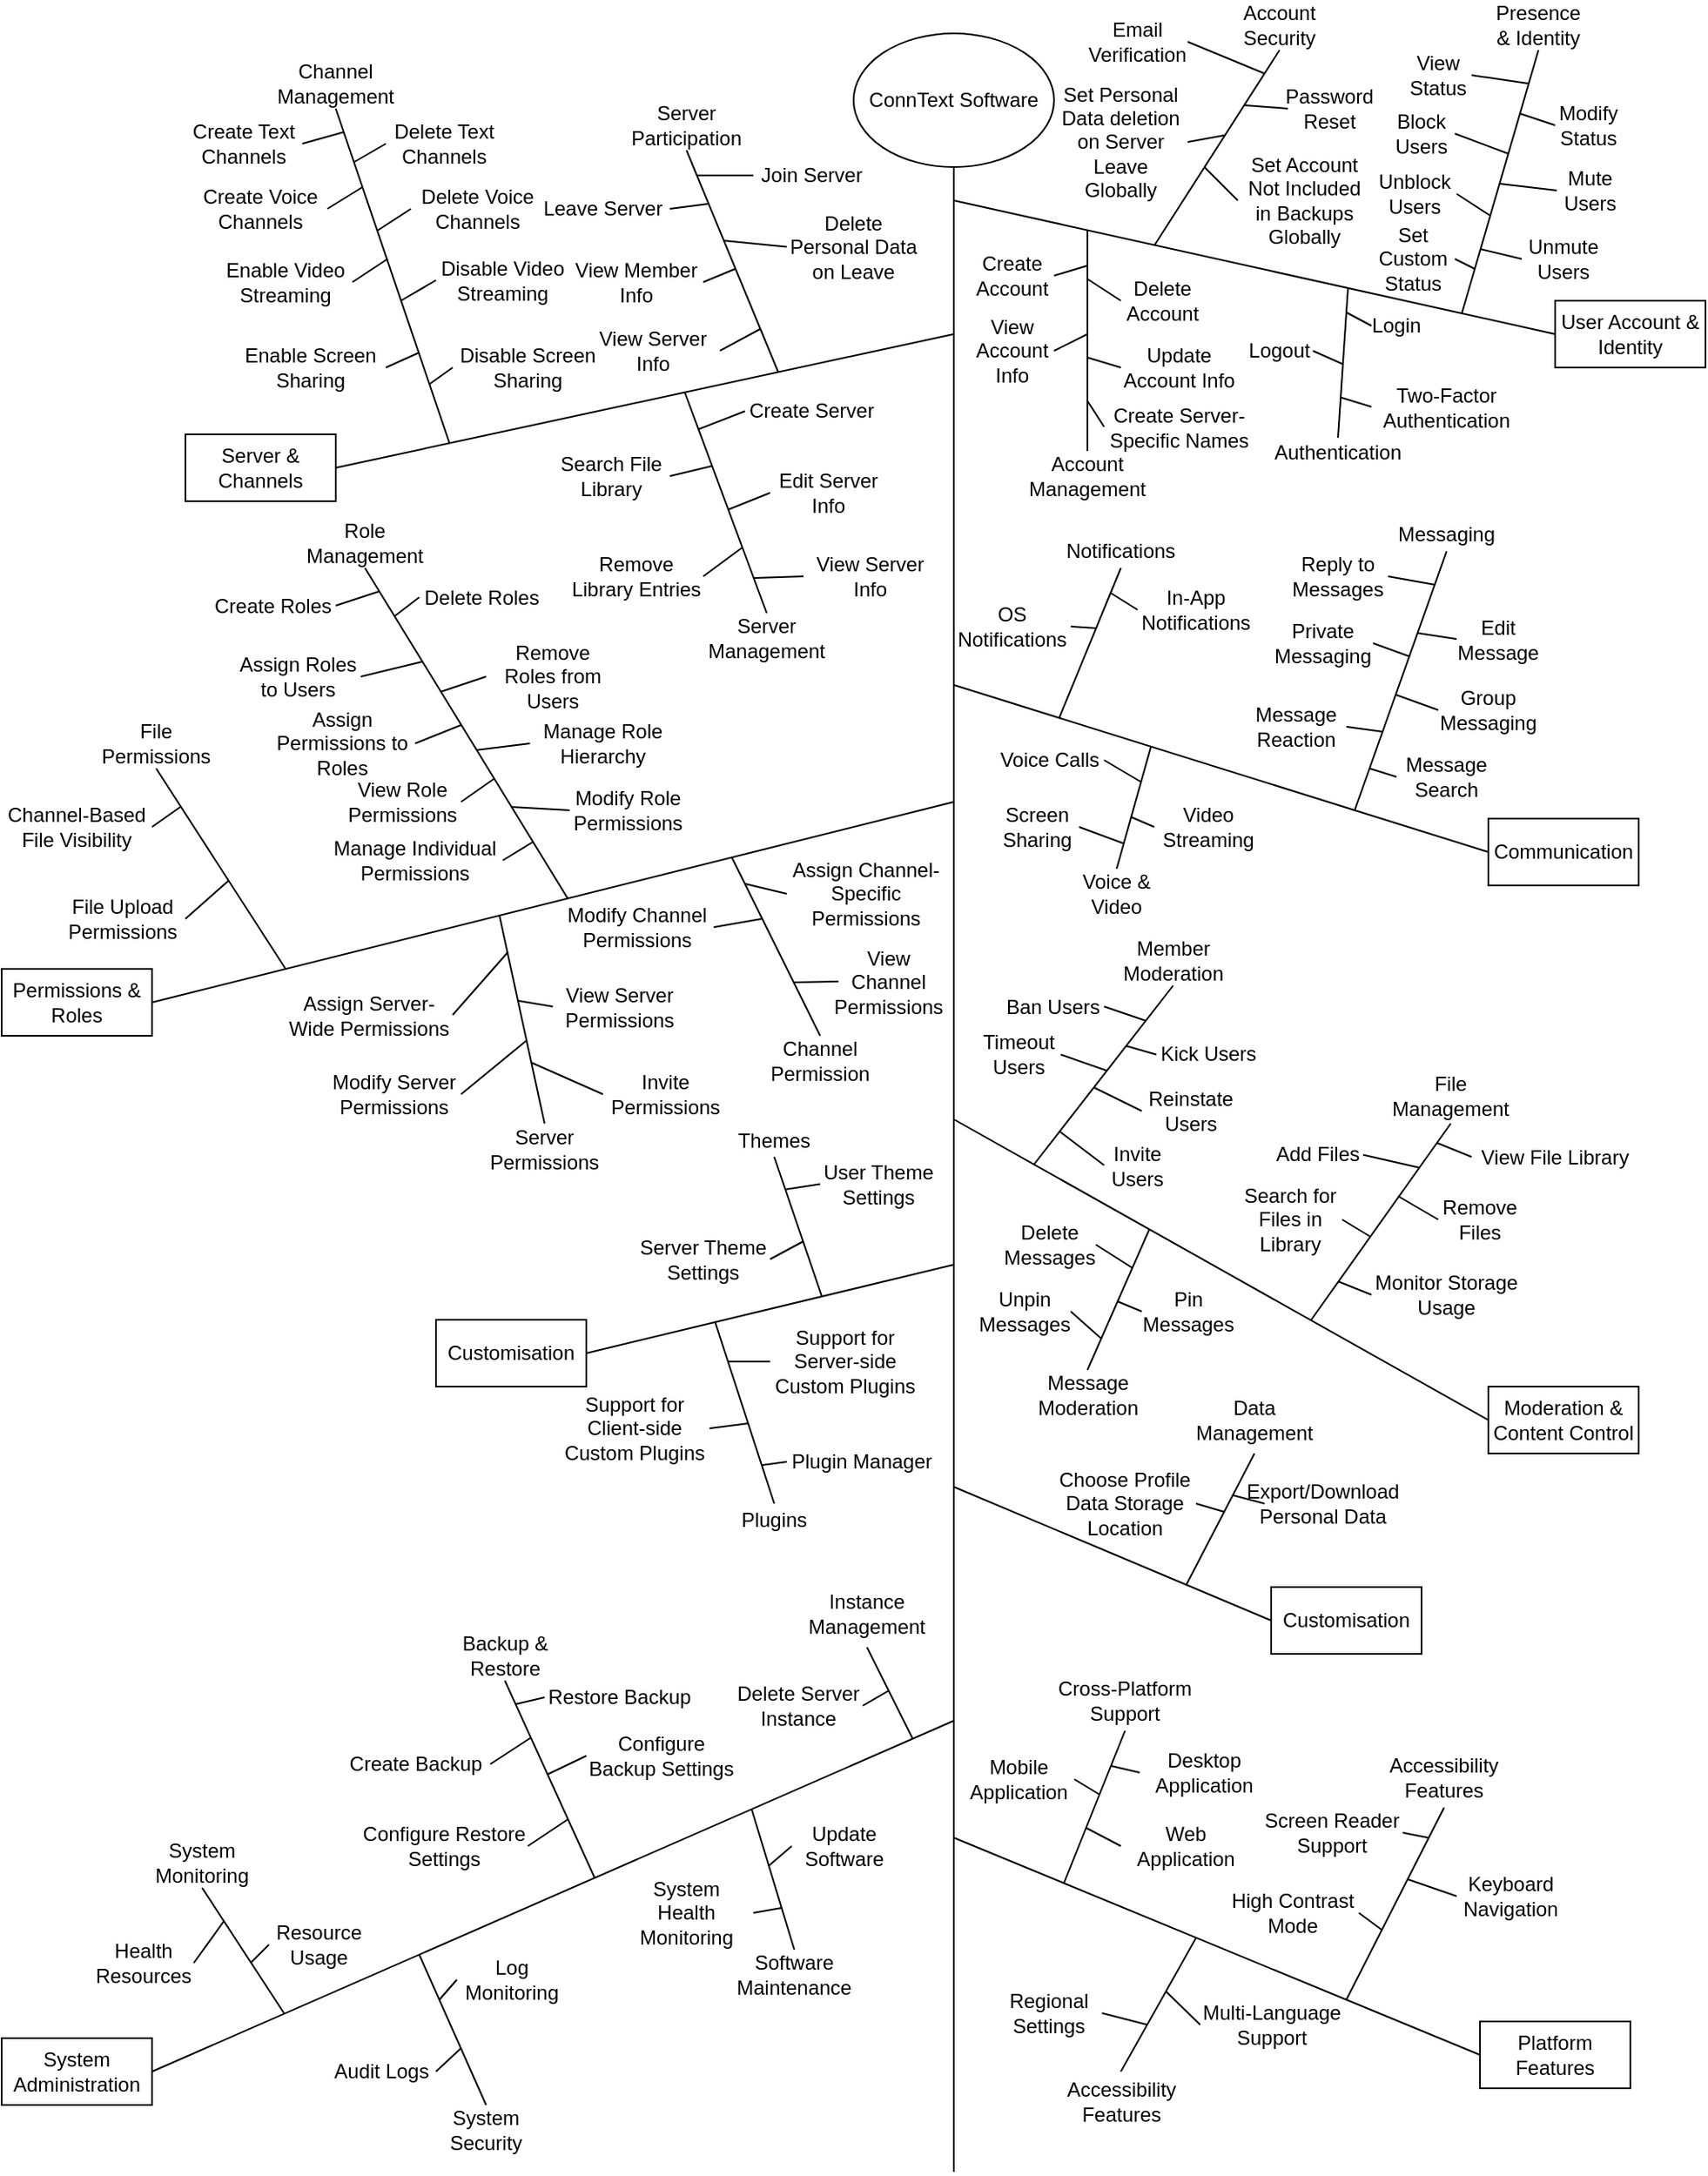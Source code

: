 <mxfile version="28.0.5">
  <diagram name="Page-1" id="u1hek48e8kOuFUdp4KhF">
    <mxGraphModel dx="3046" dy="1384" grid="1" gridSize="10" guides="1" tooltips="1" connect="1" arrows="1" fold="1" page="1" pageScale="1" pageWidth="827" pageHeight="1169" math="0" shadow="0">
      <root>
        <mxCell id="0" />
        <mxCell id="1" parent="0" />
        <mxCell id="DpXT_xfwtS5AnwvEueVk-1" value="ConnText Software" style="ellipse;whiteSpace=wrap;html=1;" parent="1" vertex="1">
          <mxGeometry x="340" y="40" width="120" height="80" as="geometry" />
        </mxCell>
        <mxCell id="DpXT_xfwtS5AnwvEueVk-2" value="" style="endArrow=none;html=1;rounded=0;entryX=0.5;entryY=1;entryDx=0;entryDy=0;" parent="1" target="DpXT_xfwtS5AnwvEueVk-1" edge="1">
          <mxGeometry width="50" height="50" relative="1" as="geometry">
            <mxPoint x="400" y="1320" as="sourcePoint" />
            <mxPoint x="440" y="550" as="targetPoint" />
          </mxGeometry>
        </mxCell>
        <mxCell id="DpXT_xfwtS5AnwvEueVk-3" value="User Account &amp;amp; Identity" style="rounded=0;whiteSpace=wrap;html=1;" parent="1" vertex="1">
          <mxGeometry x="760" y="200" width="90" height="40" as="geometry" />
        </mxCell>
        <mxCell id="DpXT_xfwtS5AnwvEueVk-4" value="" style="endArrow=none;html=1;rounded=0;entryX=0;entryY=0.5;entryDx=0;entryDy=0;" parent="1" target="DpXT_xfwtS5AnwvEueVk-3" edge="1">
          <mxGeometry width="50" height="50" relative="1" as="geometry">
            <mxPoint x="400" y="140" as="sourcePoint" />
            <mxPoint x="440" y="310" as="targetPoint" />
          </mxGeometry>
        </mxCell>
        <mxCell id="DpXT_xfwtS5AnwvEueVk-24" value="Server &amp;amp; Channels" style="rounded=0;whiteSpace=wrap;html=1;" parent="1" vertex="1">
          <mxGeometry x="-60" y="280" width="90" height="40" as="geometry" />
        </mxCell>
        <mxCell id="DpXT_xfwtS5AnwvEueVk-26" value="" style="endArrow=none;html=1;rounded=0;exitX=1;exitY=0.5;exitDx=0;exitDy=0;" parent="1" source="DpXT_xfwtS5AnwvEueVk-24" edge="1">
          <mxGeometry width="50" height="50" relative="1" as="geometry">
            <mxPoint x="370" y="300" as="sourcePoint" />
            <mxPoint x="400" y="220" as="targetPoint" />
          </mxGeometry>
        </mxCell>
        <mxCell id="DpXT_xfwtS5AnwvEueVk-33" value="Communication" style="rounded=0;whiteSpace=wrap;html=1;" parent="1" vertex="1">
          <mxGeometry x="720" y="510" width="90" height="40" as="geometry" />
        </mxCell>
        <mxCell id="DpXT_xfwtS5AnwvEueVk-34" value="" style="endArrow=none;html=1;rounded=0;entryX=0;entryY=0.5;entryDx=0;entryDy=0;" parent="1" target="DpXT_xfwtS5AnwvEueVk-33" edge="1">
          <mxGeometry width="50" height="50" relative="1" as="geometry">
            <mxPoint x="400" y="430" as="sourcePoint" />
            <mxPoint x="460" y="390" as="targetPoint" />
          </mxGeometry>
        </mxCell>
        <mxCell id="DpXT_xfwtS5AnwvEueVk-43" value="Permissions &amp;amp; Roles" style="rounded=0;whiteSpace=wrap;html=1;" parent="1" vertex="1">
          <mxGeometry x="-170" y="600" width="90" height="40" as="geometry" />
        </mxCell>
        <mxCell id="DpXT_xfwtS5AnwvEueVk-44" value="" style="endArrow=none;html=1;rounded=0;exitX=1;exitY=0.5;exitDx=0;exitDy=0;" parent="1" source="DpXT_xfwtS5AnwvEueVk-43" edge="1">
          <mxGeometry width="50" height="50" relative="1" as="geometry">
            <mxPoint x="230" y="580" as="sourcePoint" />
            <mxPoint x="400" y="500" as="targetPoint" />
          </mxGeometry>
        </mxCell>
        <mxCell id="Gf14v-9ZA6uy3wtkth3u-41" value="Moderation &amp;amp; Content Control" style="rounded=0;whiteSpace=wrap;html=1;" parent="1" vertex="1">
          <mxGeometry x="720" y="850" width="90" height="40" as="geometry" />
        </mxCell>
        <mxCell id="Gf14v-9ZA6uy3wtkth3u-42" value="" style="endArrow=none;html=1;rounded=0;exitX=0;exitY=0.5;exitDx=0;exitDy=0;" parent="1" source="Gf14v-9ZA6uy3wtkth3u-41" edge="1">
          <mxGeometry width="50" height="50" relative="1" as="geometry">
            <mxPoint x="380" y="820" as="sourcePoint" />
            <mxPoint x="400" y="690" as="targetPoint" />
          </mxGeometry>
        </mxCell>
        <mxCell id="Os9LmSThpBbTf1W3AcZz-1" value="" style="endArrow=none;html=1;rounded=0;exitX=0.5;exitY=0;exitDx=0;exitDy=0;" edge="1" parent="1" source="Os9LmSThpBbTf1W3AcZz-2">
          <mxGeometry width="50" height="50" relative="1" as="geometry">
            <mxPoint x="480" y="260" as="sourcePoint" />
            <mxPoint x="480" y="158" as="targetPoint" />
          </mxGeometry>
        </mxCell>
        <mxCell id="Os9LmSThpBbTf1W3AcZz-2" value="Account Management" style="text;html=1;align=center;verticalAlign=middle;whiteSpace=wrap;rounded=0;" vertex="1" parent="1">
          <mxGeometry x="440" y="290" width="80" height="30" as="geometry" />
        </mxCell>
        <mxCell id="Os9LmSThpBbTf1W3AcZz-3" value="Create Account" style="text;html=1;align=center;verticalAlign=middle;whiteSpace=wrap;rounded=0;" vertex="1" parent="1">
          <mxGeometry x="410" y="170" width="50" height="30" as="geometry" />
        </mxCell>
        <mxCell id="Os9LmSThpBbTf1W3AcZz-4" value="" style="endArrow=none;html=1;rounded=0;exitX=1;exitY=0.5;exitDx=0;exitDy=0;" edge="1" parent="1" source="Os9LmSThpBbTf1W3AcZz-3">
          <mxGeometry width="50" height="50" relative="1" as="geometry">
            <mxPoint x="500" y="220" as="sourcePoint" />
            <mxPoint x="480" y="179" as="targetPoint" />
          </mxGeometry>
        </mxCell>
        <mxCell id="Os9LmSThpBbTf1W3AcZz-5" value="Delete Account" style="text;html=1;align=center;verticalAlign=middle;whiteSpace=wrap;rounded=0;" vertex="1" parent="1">
          <mxGeometry x="500" y="185" width="50" height="30" as="geometry" />
        </mxCell>
        <mxCell id="Os9LmSThpBbTf1W3AcZz-6" value="" style="endArrow=none;html=1;rounded=0;exitX=0;exitY=0.5;exitDx=0;exitDy=0;" edge="1" parent="1" source="Os9LmSThpBbTf1W3AcZz-5">
          <mxGeometry width="50" height="50" relative="1" as="geometry">
            <mxPoint x="500" y="220" as="sourcePoint" />
            <mxPoint x="480" y="187" as="targetPoint" />
          </mxGeometry>
        </mxCell>
        <mxCell id="Os9LmSThpBbTf1W3AcZz-7" value="Update Account Info" style="text;html=1;align=center;verticalAlign=middle;whiteSpace=wrap;rounded=0;" vertex="1" parent="1">
          <mxGeometry x="500" y="225" width="70" height="30" as="geometry" />
        </mxCell>
        <mxCell id="Os9LmSThpBbTf1W3AcZz-8" value="" style="endArrow=none;html=1;rounded=0;entryX=0;entryY=0.5;entryDx=0;entryDy=0;" edge="1" parent="1" target="Os9LmSThpBbTf1W3AcZz-7">
          <mxGeometry width="50" height="50" relative="1" as="geometry">
            <mxPoint x="480" y="234" as="sourcePoint" />
            <mxPoint x="530" y="240" as="targetPoint" />
          </mxGeometry>
        </mxCell>
        <mxCell id="Os9LmSThpBbTf1W3AcZz-9" value="View Account Info" style="text;html=1;align=center;verticalAlign=middle;whiteSpace=wrap;rounded=0;" vertex="1" parent="1">
          <mxGeometry x="410" y="210" width="50" height="40" as="geometry" />
        </mxCell>
        <mxCell id="Os9LmSThpBbTf1W3AcZz-10" value="" style="endArrow=none;html=1;rounded=0;exitX=1;exitY=0.5;exitDx=0;exitDy=0;" edge="1" parent="1" source="Os9LmSThpBbTf1W3AcZz-9">
          <mxGeometry width="50" height="50" relative="1" as="geometry">
            <mxPoint x="470" y="236" as="sourcePoint" />
            <mxPoint x="480" y="220" as="targetPoint" />
          </mxGeometry>
        </mxCell>
        <mxCell id="Os9LmSThpBbTf1W3AcZz-11" value="Create Server-Specific Names" style="text;html=1;align=center;verticalAlign=middle;whiteSpace=wrap;rounded=0;" vertex="1" parent="1">
          <mxGeometry x="490" y="263" width="90" height="25" as="geometry" />
        </mxCell>
        <mxCell id="Os9LmSThpBbTf1W3AcZz-12" value="" style="endArrow=none;html=1;rounded=0;entryX=0;entryY=0.5;entryDx=0;entryDy=0;" edge="1" parent="1" target="Os9LmSThpBbTf1W3AcZz-11">
          <mxGeometry width="50" height="50" relative="1" as="geometry">
            <mxPoint x="480" y="260" as="sourcePoint" />
            <mxPoint x="520" y="276" as="targetPoint" />
          </mxGeometry>
        </mxCell>
        <mxCell id="Os9LmSThpBbTf1W3AcZz-13" value="" style="endArrow=none;html=1;rounded=0;exitX=0.5;exitY=1;exitDx=0;exitDy=0;" edge="1" parent="1" source="Os9LmSThpBbTf1W3AcZz-14">
          <mxGeometry width="50" height="50" relative="1" as="geometry">
            <mxPoint x="590" y="50" as="sourcePoint" />
            <mxPoint x="520" y="167" as="targetPoint" />
          </mxGeometry>
        </mxCell>
        <mxCell id="Os9LmSThpBbTf1W3AcZz-14" value="Account Security" style="text;html=1;align=center;verticalAlign=middle;whiteSpace=wrap;rounded=0;" vertex="1" parent="1">
          <mxGeometry x="570" y="20" width="50" height="30" as="geometry" />
        </mxCell>
        <mxCell id="Os9LmSThpBbTf1W3AcZz-15" value="Email Verification" style="text;html=1;align=center;verticalAlign=middle;whiteSpace=wrap;rounded=0;" vertex="1" parent="1">
          <mxGeometry x="480" y="30" width="60" height="30" as="geometry" />
        </mxCell>
        <mxCell id="Os9LmSThpBbTf1W3AcZz-16" value="" style="endArrow=none;html=1;rounded=0;entryX=1;entryY=0.5;entryDx=0;entryDy=0;" edge="1" parent="1" target="Os9LmSThpBbTf1W3AcZz-15">
          <mxGeometry width="50" height="50" relative="1" as="geometry">
            <mxPoint x="586" y="64" as="sourcePoint" />
            <mxPoint x="500" y="200" as="targetPoint" />
          </mxGeometry>
        </mxCell>
        <mxCell id="Os9LmSThpBbTf1W3AcZz-17" value="Password Reset" style="text;html=1;align=center;verticalAlign=middle;whiteSpace=wrap;rounded=0;" vertex="1" parent="1">
          <mxGeometry x="600" y="70" width="50" height="30" as="geometry" />
        </mxCell>
        <mxCell id="Os9LmSThpBbTf1W3AcZz-18" value="" style="endArrow=none;html=1;rounded=0;exitX=0;exitY=0.5;exitDx=0;exitDy=0;" edge="1" parent="1" source="Os9LmSThpBbTf1W3AcZz-17">
          <mxGeometry width="50" height="50" relative="1" as="geometry">
            <mxPoint x="626" y="80" as="sourcePoint" />
            <mxPoint x="574" y="83" as="targetPoint" />
          </mxGeometry>
        </mxCell>
        <mxCell id="Os9LmSThpBbTf1W3AcZz-19" value="Set Personal Data deletion on Server Leave Globally" style="text;html=1;align=center;verticalAlign=middle;whiteSpace=wrap;rounded=0;" vertex="1" parent="1">
          <mxGeometry x="460" y="70" width="80" height="70" as="geometry" />
        </mxCell>
        <mxCell id="Os9LmSThpBbTf1W3AcZz-20" value="" style="endArrow=none;html=1;rounded=0;entryX=1;entryY=0.5;entryDx=0;entryDy=0;" edge="1" parent="1" target="Os9LmSThpBbTf1W3AcZz-19">
          <mxGeometry width="50" height="50" relative="1" as="geometry">
            <mxPoint x="562" y="101" as="sourcePoint" />
            <mxPoint x="580" y="101" as="targetPoint" />
          </mxGeometry>
        </mxCell>
        <mxCell id="Os9LmSThpBbTf1W3AcZz-21" value="Set Account Not Included in Backups Globally" style="text;html=1;align=center;verticalAlign=middle;whiteSpace=wrap;rounded=0;" vertex="1" parent="1">
          <mxGeometry x="570" y="110" width="80" height="60" as="geometry" />
        </mxCell>
        <mxCell id="Os9LmSThpBbTf1W3AcZz-22" value="" style="endArrow=none;html=1;rounded=0;entryX=0;entryY=0.5;entryDx=0;entryDy=0;" edge="1" parent="1" target="Os9LmSThpBbTf1W3AcZz-21">
          <mxGeometry width="50" height="50" relative="1" as="geometry">
            <mxPoint x="550" y="120" as="sourcePoint" />
            <mxPoint x="580" y="120" as="targetPoint" />
          </mxGeometry>
        </mxCell>
        <mxCell id="Os9LmSThpBbTf1W3AcZz-23" value="" style="endArrow=none;html=1;rounded=0;exitX=0.5;exitY=0;exitDx=0;exitDy=0;" edge="1" parent="1" source="Os9LmSThpBbTf1W3AcZz-24">
          <mxGeometry width="50" height="50" relative="1" as="geometry">
            <mxPoint x="636" y="300" as="sourcePoint" />
            <mxPoint x="636" y="192" as="targetPoint" />
          </mxGeometry>
        </mxCell>
        <mxCell id="Os9LmSThpBbTf1W3AcZz-24" value="Authentication" style="text;html=1;align=center;verticalAlign=middle;whiteSpace=wrap;rounded=0;" vertex="1" parent="1">
          <mxGeometry x="590" y="282" width="80" height="18" as="geometry" />
        </mxCell>
        <mxCell id="Os9LmSThpBbTf1W3AcZz-25" value="Login" style="text;html=1;align=center;verticalAlign=middle;whiteSpace=wrap;rounded=0;" vertex="1" parent="1">
          <mxGeometry x="650" y="205" width="30" height="20" as="geometry" />
        </mxCell>
        <mxCell id="Os9LmSThpBbTf1W3AcZz-26" value="" style="endArrow=none;html=1;rounded=0;entryX=0;entryY=0.5;entryDx=0;entryDy=0;" edge="1" parent="1" target="Os9LmSThpBbTf1W3AcZz-25">
          <mxGeometry width="50" height="50" relative="1" as="geometry">
            <mxPoint x="635" y="207" as="sourcePoint" />
            <mxPoint x="700" y="240" as="targetPoint" />
          </mxGeometry>
        </mxCell>
        <mxCell id="Os9LmSThpBbTf1W3AcZz-27" value="Logout" style="text;html=1;align=center;verticalAlign=middle;whiteSpace=wrap;rounded=0;" vertex="1" parent="1">
          <mxGeometry x="575" y="220" width="40" height="20" as="geometry" />
        </mxCell>
        <mxCell id="Os9LmSThpBbTf1W3AcZz-28" value="" style="endArrow=none;html=1;rounded=0;exitX=1;exitY=0.5;exitDx=0;exitDy=0;" edge="1" parent="1" source="Os9LmSThpBbTf1W3AcZz-27">
          <mxGeometry width="50" height="50" relative="1" as="geometry">
            <mxPoint x="687" y="235" as="sourcePoint" />
            <mxPoint x="633" y="238" as="targetPoint" />
          </mxGeometry>
        </mxCell>
        <mxCell id="Os9LmSThpBbTf1W3AcZz-29" value="Two-Factor Authentication" style="text;html=1;align=center;verticalAlign=middle;whiteSpace=wrap;rounded=0;" vertex="1" parent="1">
          <mxGeometry x="650" y="250" width="90" height="27" as="geometry" />
        </mxCell>
        <mxCell id="Os9LmSThpBbTf1W3AcZz-30" value="" style="endArrow=none;html=1;rounded=0;entryX=0;entryY=0.5;entryDx=0;entryDy=0;" edge="1" parent="1" target="Os9LmSThpBbTf1W3AcZz-29">
          <mxGeometry width="50" height="50" relative="1" as="geometry">
            <mxPoint x="632" y="258" as="sourcePoint" />
            <mxPoint x="683" y="265" as="targetPoint" />
          </mxGeometry>
        </mxCell>
        <mxCell id="Os9LmSThpBbTf1W3AcZz-31" value="" style="endArrow=none;html=1;rounded=0;exitX=0.5;exitY=1;exitDx=0;exitDy=0;" edge="1" parent="1" source="Os9LmSThpBbTf1W3AcZz-32">
          <mxGeometry width="50" height="50" relative="1" as="geometry">
            <mxPoint x="720" y="120" as="sourcePoint" />
            <mxPoint x="704" y="208" as="targetPoint" />
          </mxGeometry>
        </mxCell>
        <mxCell id="Os9LmSThpBbTf1W3AcZz-32" value="Presence &amp;amp; Identity" style="text;html=1;align=center;verticalAlign=middle;whiteSpace=wrap;rounded=0;" vertex="1" parent="1">
          <mxGeometry x="720" y="20" width="60" height="30" as="geometry" />
        </mxCell>
        <mxCell id="Os9LmSThpBbTf1W3AcZz-33" value="View Status" style="text;html=1;align=center;verticalAlign=middle;whiteSpace=wrap;rounded=0;" vertex="1" parent="1">
          <mxGeometry x="670" y="50" width="40" height="30" as="geometry" />
        </mxCell>
        <mxCell id="Os9LmSThpBbTf1W3AcZz-34" value="" style="endArrow=none;html=1;rounded=0;exitX=1;exitY=0.5;exitDx=0;exitDy=0;" edge="1" parent="1" source="Os9LmSThpBbTf1W3AcZz-33">
          <mxGeometry width="50" height="50" relative="1" as="geometry">
            <mxPoint x="690" y="190" as="sourcePoint" />
            <mxPoint x="744" y="70" as="targetPoint" />
          </mxGeometry>
        </mxCell>
        <mxCell id="Os9LmSThpBbTf1W3AcZz-35" value="Modify Status" style="text;html=1;align=center;verticalAlign=middle;whiteSpace=wrap;rounded=0;" vertex="1" parent="1">
          <mxGeometry x="760" y="80" width="40" height="30" as="geometry" />
        </mxCell>
        <mxCell id="Os9LmSThpBbTf1W3AcZz-36" value="" style="endArrow=none;html=1;rounded=0;entryX=0;entryY=0.5;entryDx=0;entryDy=0;" edge="1" parent="1" target="Os9LmSThpBbTf1W3AcZz-35">
          <mxGeometry width="50" height="50" relative="1" as="geometry">
            <mxPoint x="739" y="88" as="sourcePoint" />
            <mxPoint x="763" y="132" as="targetPoint" />
          </mxGeometry>
        </mxCell>
        <mxCell id="Os9LmSThpBbTf1W3AcZz-37" value="Block Users" style="text;html=1;align=center;verticalAlign=middle;whiteSpace=wrap;rounded=0;" vertex="1" parent="1">
          <mxGeometry x="660" y="85" width="40" height="30" as="geometry" />
        </mxCell>
        <mxCell id="Os9LmSThpBbTf1W3AcZz-38" value="" style="endArrow=none;html=1;rounded=0;exitX=1;exitY=0.5;exitDx=0;exitDy=0;" edge="1" parent="1" source="Os9LmSThpBbTf1W3AcZz-37">
          <mxGeometry width="50" height="50" relative="1" as="geometry">
            <mxPoint x="750" y="140" as="sourcePoint" />
            <mxPoint x="732" y="112" as="targetPoint" />
          </mxGeometry>
        </mxCell>
        <mxCell id="Os9LmSThpBbTf1W3AcZz-39" value="Mute Users" style="text;html=1;align=center;verticalAlign=middle;whiteSpace=wrap;rounded=0;" vertex="1" parent="1">
          <mxGeometry x="761" y="119" width="40" height="30" as="geometry" />
        </mxCell>
        <mxCell id="Os9LmSThpBbTf1W3AcZz-40" value="" style="endArrow=none;html=1;rounded=0;entryX=0;entryY=0.5;entryDx=0;entryDy=0;" edge="1" parent="1" target="Os9LmSThpBbTf1W3AcZz-39">
          <mxGeometry width="50" height="50" relative="1" as="geometry">
            <mxPoint x="727" y="130" as="sourcePoint" />
            <mxPoint x="754" y="152" as="targetPoint" />
          </mxGeometry>
        </mxCell>
        <mxCell id="Os9LmSThpBbTf1W3AcZz-41" value="Unblock Users" style="text;html=1;align=center;verticalAlign=middle;whiteSpace=wrap;rounded=0;" vertex="1" parent="1">
          <mxGeometry x="651" y="121" width="50" height="30" as="geometry" />
        </mxCell>
        <mxCell id="Os9LmSThpBbTf1W3AcZz-42" value="" style="endArrow=none;html=1;rounded=0;exitX=1;exitY=0.5;exitDx=0;exitDy=0;" edge="1" parent="1" source="Os9LmSThpBbTf1W3AcZz-41">
          <mxGeometry width="50" height="50" relative="1" as="geometry">
            <mxPoint x="740" y="150" as="sourcePoint" />
            <mxPoint x="721" y="149" as="targetPoint" />
          </mxGeometry>
        </mxCell>
        <mxCell id="Os9LmSThpBbTf1W3AcZz-43" value="Unmute Users" style="text;html=1;align=center;verticalAlign=middle;whiteSpace=wrap;rounded=0;" vertex="1" parent="1">
          <mxGeometry x="740" y="160" width="50" height="30" as="geometry" />
        </mxCell>
        <mxCell id="Os9LmSThpBbTf1W3AcZz-44" value="" style="endArrow=none;html=1;rounded=0;entryX=0;entryY=0.5;entryDx=0;entryDy=0;" edge="1" parent="1" target="Os9LmSThpBbTf1W3AcZz-43">
          <mxGeometry width="50" height="50" relative="1" as="geometry">
            <mxPoint x="715" y="169" as="sourcePoint" />
            <mxPoint x="783" y="200" as="targetPoint" />
          </mxGeometry>
        </mxCell>
        <mxCell id="Os9LmSThpBbTf1W3AcZz-45" value="Set Custom Status" style="text;html=1;align=center;verticalAlign=middle;whiteSpace=wrap;rounded=0;" vertex="1" parent="1">
          <mxGeometry x="650" y="155.5" width="50" height="39" as="geometry" />
        </mxCell>
        <mxCell id="Os9LmSThpBbTf1W3AcZz-46" value="" style="endArrow=none;html=1;rounded=0;exitX=1;exitY=0.5;exitDx=0;exitDy=0;" edge="1" parent="1" source="Os9LmSThpBbTf1W3AcZz-45">
          <mxGeometry width="50" height="50" relative="1" as="geometry">
            <mxPoint x="730" y="190" as="sourcePoint" />
            <mxPoint x="712" y="181" as="targetPoint" />
          </mxGeometry>
        </mxCell>
        <mxCell id="Os9LmSThpBbTf1W3AcZz-47" value="Notifications" style="text;html=1;align=center;verticalAlign=middle;whiteSpace=wrap;rounded=0;" vertex="1" parent="1">
          <mxGeometry x="460" y="340" width="80" height="20" as="geometry" />
        </mxCell>
        <mxCell id="Os9LmSThpBbTf1W3AcZz-48" value="" style="endArrow=none;html=1;rounded=0;entryX=0.5;entryY=1;entryDx=0;entryDy=0;" edge="1" parent="1" target="Os9LmSThpBbTf1W3AcZz-47">
          <mxGeometry width="50" height="50" relative="1" as="geometry">
            <mxPoint x="463" y="450" as="sourcePoint" />
            <mxPoint x="636" y="390" as="targetPoint" />
          </mxGeometry>
        </mxCell>
        <mxCell id="Os9LmSThpBbTf1W3AcZz-49" value="In-App Notifications" style="text;html=1;align=center;verticalAlign=middle;whiteSpace=wrap;rounded=0;" vertex="1" parent="1">
          <mxGeometry x="510" y="370" width="70" height="30" as="geometry" />
        </mxCell>
        <mxCell id="Os9LmSThpBbTf1W3AcZz-50" value="" style="endArrow=none;html=1;rounded=0;entryX=0;entryY=0.5;entryDx=0;entryDy=0;" edge="1" parent="1" target="Os9LmSThpBbTf1W3AcZz-49">
          <mxGeometry width="50" height="50" relative="1" as="geometry">
            <mxPoint x="494" y="375" as="sourcePoint" />
            <mxPoint x="480" y="330" as="targetPoint" />
          </mxGeometry>
        </mxCell>
        <mxCell id="Os9LmSThpBbTf1W3AcZz-51" value="OS Notifications" style="text;html=1;align=center;verticalAlign=middle;whiteSpace=wrap;rounded=0;" vertex="1" parent="1">
          <mxGeometry x="400" y="380" width="70" height="30" as="geometry" />
        </mxCell>
        <mxCell id="Os9LmSThpBbTf1W3AcZz-52" value="" style="endArrow=none;html=1;rounded=0;exitX=1;exitY=0.5;exitDx=0;exitDy=0;" edge="1" parent="1" source="Os9LmSThpBbTf1W3AcZz-51">
          <mxGeometry width="50" height="50" relative="1" as="geometry">
            <mxPoint x="500" y="410" as="sourcePoint" />
            <mxPoint x="485" y="396" as="targetPoint" />
          </mxGeometry>
        </mxCell>
        <mxCell id="Os9LmSThpBbTf1W3AcZz-53" value="" style="endArrow=none;html=1;rounded=0;exitX=0.5;exitY=0;exitDx=0;exitDy=0;" edge="1" parent="1" source="Os9LmSThpBbTf1W3AcZz-54">
          <mxGeometry width="50" height="50" relative="1" as="geometry">
            <mxPoint x="500" y="560" as="sourcePoint" />
            <mxPoint x="518" y="467" as="targetPoint" />
          </mxGeometry>
        </mxCell>
        <mxCell id="Os9LmSThpBbTf1W3AcZz-54" value="Voice &amp;amp; Video" style="text;html=1;align=center;verticalAlign=middle;whiteSpace=wrap;rounded=0;" vertex="1" parent="1">
          <mxGeometry x="470" y="540" width="55" height="30" as="geometry" />
        </mxCell>
        <mxCell id="Os9LmSThpBbTf1W3AcZz-55" value="Voice Calls" style="text;html=1;align=center;verticalAlign=middle;whiteSpace=wrap;rounded=0;" vertex="1" parent="1">
          <mxGeometry x="425" y="465" width="65" height="20" as="geometry" />
        </mxCell>
        <mxCell id="Os9LmSThpBbTf1W3AcZz-56" value="" style="endArrow=none;html=1;rounded=0;entryX=1;entryY=0.5;entryDx=0;entryDy=0;" edge="1" parent="1" target="Os9LmSThpBbTf1W3AcZz-55">
          <mxGeometry width="50" height="50" relative="1" as="geometry">
            <mxPoint x="512" y="488" as="sourcePoint" />
            <mxPoint x="535" y="520" as="targetPoint" />
          </mxGeometry>
        </mxCell>
        <mxCell id="Os9LmSThpBbTf1W3AcZz-57" value="Video Streaming" style="text;html=1;align=center;verticalAlign=middle;whiteSpace=wrap;rounded=0;" vertex="1" parent="1">
          <mxGeometry x="520" y="500" width="65" height="30" as="geometry" />
        </mxCell>
        <mxCell id="Os9LmSThpBbTf1W3AcZz-58" value="" style="endArrow=none;html=1;rounded=0;entryX=0;entryY=0.5;entryDx=0;entryDy=0;" edge="1" parent="1" target="Os9LmSThpBbTf1W3AcZz-57">
          <mxGeometry width="50" height="50" relative="1" as="geometry">
            <mxPoint x="506" y="509" as="sourcePoint" />
            <mxPoint x="540" y="500" as="targetPoint" />
          </mxGeometry>
        </mxCell>
        <mxCell id="Os9LmSThpBbTf1W3AcZz-59" value="Screen Sharing" style="text;html=1;align=center;verticalAlign=middle;whiteSpace=wrap;rounded=0;" vertex="1" parent="1">
          <mxGeometry x="425" y="500" width="50" height="30" as="geometry" />
        </mxCell>
        <mxCell id="Os9LmSThpBbTf1W3AcZz-60" value="" style="endArrow=none;html=1;rounded=0;entryX=1;entryY=0.5;entryDx=0;entryDy=0;" edge="1" parent="1" target="Os9LmSThpBbTf1W3AcZz-59">
          <mxGeometry width="50" height="50" relative="1" as="geometry">
            <mxPoint x="502" y="525" as="sourcePoint" />
            <mxPoint x="490" y="500" as="targetPoint" />
          </mxGeometry>
        </mxCell>
        <mxCell id="Os9LmSThpBbTf1W3AcZz-61" value="&lt;div&gt;Messaging&lt;/div&gt;" style="text;html=1;align=center;verticalAlign=middle;whiteSpace=wrap;rounded=0;" vertex="1" parent="1">
          <mxGeometry x="660" y="330" width="70" height="20" as="geometry" />
        </mxCell>
        <mxCell id="Os9LmSThpBbTf1W3AcZz-62" value="" style="endArrow=none;html=1;rounded=0;entryX=0.5;entryY=1;entryDx=0;entryDy=0;" edge="1" parent="1" target="Os9LmSThpBbTf1W3AcZz-61">
          <mxGeometry width="50" height="50" relative="1" as="geometry">
            <mxPoint x="640" y="505" as="sourcePoint" />
            <mxPoint x="737" y="450" as="targetPoint" />
          </mxGeometry>
        </mxCell>
        <mxCell id="Os9LmSThpBbTf1W3AcZz-63" value="Private Messaging" style="text;html=1;align=center;verticalAlign=middle;whiteSpace=wrap;rounded=0;" vertex="1" parent="1">
          <mxGeometry x="591" y="390" width="60" height="30" as="geometry" />
        </mxCell>
        <mxCell id="Os9LmSThpBbTf1W3AcZz-64" value="" style="endArrow=none;html=1;rounded=0;entryX=1;entryY=0.5;entryDx=0;entryDy=0;" edge="1" parent="1" target="Os9LmSThpBbTf1W3AcZz-63">
          <mxGeometry width="50" height="50" relative="1" as="geometry">
            <mxPoint x="673" y="413" as="sourcePoint" />
            <mxPoint x="660" y="420" as="targetPoint" />
          </mxGeometry>
        </mxCell>
        <mxCell id="Os9LmSThpBbTf1W3AcZz-65" value="Group Messaging" style="text;html=1;align=center;verticalAlign=middle;whiteSpace=wrap;rounded=0;" vertex="1" parent="1">
          <mxGeometry x="690" y="430" width="60" height="30" as="geometry" />
        </mxCell>
        <mxCell id="Os9LmSThpBbTf1W3AcZz-66" value="" style="endArrow=none;html=1;rounded=0;exitX=0;exitY=0.5;exitDx=0;exitDy=0;" edge="1" parent="1" source="Os9LmSThpBbTf1W3AcZz-65">
          <mxGeometry width="50" height="50" relative="1" as="geometry">
            <mxPoint x="698" y="440" as="sourcePoint" />
            <mxPoint x="665" y="436" as="targetPoint" />
          </mxGeometry>
        </mxCell>
        <mxCell id="Os9LmSThpBbTf1W3AcZz-67" value="Message Reaction" style="text;html=1;align=center;verticalAlign=middle;whiteSpace=wrap;rounded=0;" vertex="1" parent="1">
          <mxGeometry x="575" y="440" width="60" height="30" as="geometry" />
        </mxCell>
        <mxCell id="Os9LmSThpBbTf1W3AcZz-68" value="" style="endArrow=none;html=1;rounded=0;entryX=1;entryY=0.5;entryDx=0;entryDy=0;" edge="1" parent="1" target="Os9LmSThpBbTf1W3AcZz-67">
          <mxGeometry width="50" height="50" relative="1" as="geometry">
            <mxPoint x="657" y="458" as="sourcePoint" />
            <mxPoint x="680" y="465" as="targetPoint" />
          </mxGeometry>
        </mxCell>
        <mxCell id="Os9LmSThpBbTf1W3AcZz-69" value="Message Search" style="text;html=1;align=center;verticalAlign=middle;whiteSpace=wrap;rounded=0;" vertex="1" parent="1">
          <mxGeometry x="665" y="470" width="60" height="30" as="geometry" />
        </mxCell>
        <mxCell id="Os9LmSThpBbTf1W3AcZz-70" value="" style="endArrow=none;html=1;rounded=0;entryX=0;entryY=0.5;entryDx=0;entryDy=0;" edge="1" parent="1" target="Os9LmSThpBbTf1W3AcZz-69">
          <mxGeometry width="50" height="50" relative="1" as="geometry">
            <mxPoint x="649" y="480" as="sourcePoint" />
            <mxPoint x="680" y="484" as="targetPoint" />
          </mxGeometry>
        </mxCell>
        <mxCell id="Os9LmSThpBbTf1W3AcZz-71" value="Server Participation" style="text;html=1;align=center;verticalAlign=middle;whiteSpace=wrap;rounded=0;" vertex="1" parent="1">
          <mxGeometry x="200" y="80" width="80" height="30" as="geometry" />
        </mxCell>
        <mxCell id="Os9LmSThpBbTf1W3AcZz-72" value="" style="endArrow=none;html=1;rounded=0;entryX=0.5;entryY=1;entryDx=0;entryDy=0;" edge="1" parent="1" target="Os9LmSThpBbTf1W3AcZz-71">
          <mxGeometry width="50" height="50" relative="1" as="geometry">
            <mxPoint x="295" y="243" as="sourcePoint" />
            <mxPoint x="500" y="280" as="targetPoint" />
          </mxGeometry>
        </mxCell>
        <mxCell id="Os9LmSThpBbTf1W3AcZz-76" value="Join Server" style="text;html=1;align=center;verticalAlign=middle;whiteSpace=wrap;rounded=0;" vertex="1" parent="1">
          <mxGeometry x="280" y="115" width="70" height="20" as="geometry" />
        </mxCell>
        <mxCell id="Os9LmSThpBbTf1W3AcZz-77" value="" style="endArrow=none;html=1;rounded=0;exitX=0;exitY=0.5;exitDx=0;exitDy=0;" edge="1" parent="1" source="Os9LmSThpBbTf1W3AcZz-76">
          <mxGeometry width="50" height="50" relative="1" as="geometry">
            <mxPoint x="470" y="196" as="sourcePoint" />
            <mxPoint x="246" y="125" as="targetPoint" />
          </mxGeometry>
        </mxCell>
        <mxCell id="Os9LmSThpBbTf1W3AcZz-78" value="Leave Server" style="text;html=1;align=center;verticalAlign=middle;whiteSpace=wrap;rounded=0;" vertex="1" parent="1">
          <mxGeometry x="150" y="135" width="80" height="20" as="geometry" />
        </mxCell>
        <mxCell id="Os9LmSThpBbTf1W3AcZz-79" value="" style="endArrow=none;html=1;rounded=0;entryX=1;entryY=0.5;entryDx=0;entryDy=0;" edge="1" parent="1" target="Os9LmSThpBbTf1W3AcZz-78">
          <mxGeometry width="50" height="50" relative="1" as="geometry">
            <mxPoint x="253" y="142" as="sourcePoint" />
            <mxPoint x="280" y="152" as="targetPoint" />
          </mxGeometry>
        </mxCell>
        <mxCell id="Os9LmSThpBbTf1W3AcZz-80" value="Delete Personal Data on Leave" style="text;html=1;align=center;verticalAlign=middle;whiteSpace=wrap;rounded=0;" vertex="1" parent="1">
          <mxGeometry x="300" y="145.5" width="80" height="44.5" as="geometry" />
        </mxCell>
        <mxCell id="Os9LmSThpBbTf1W3AcZz-81" value="" style="endArrow=none;html=1;rounded=0;exitX=0;exitY=0.5;exitDx=0;exitDy=0;" edge="1" parent="1" source="Os9LmSThpBbTf1W3AcZz-80">
          <mxGeometry width="50" height="50" relative="1" as="geometry">
            <mxPoint x="296" y="170" as="sourcePoint" />
            <mxPoint x="262" y="164" as="targetPoint" />
          </mxGeometry>
        </mxCell>
        <mxCell id="Os9LmSThpBbTf1W3AcZz-82" value="View Member Info" style="text;html=1;align=center;verticalAlign=middle;whiteSpace=wrap;rounded=0;" vertex="1" parent="1">
          <mxGeometry x="170" y="172.75" width="80" height="32.25" as="geometry" />
        </mxCell>
        <mxCell id="Os9LmSThpBbTf1W3AcZz-83" value="" style="endArrow=none;html=1;rounded=0;entryX=1;entryY=0.5;entryDx=0;entryDy=0;" edge="1" parent="1" target="Os9LmSThpBbTf1W3AcZz-82">
          <mxGeometry width="50" height="50" relative="1" as="geometry">
            <mxPoint x="269" y="181" as="sourcePoint" />
            <mxPoint x="260" y="191" as="targetPoint" />
          </mxGeometry>
        </mxCell>
        <mxCell id="Os9LmSThpBbTf1W3AcZz-84" value="View Server Info" style="text;html=1;align=center;verticalAlign=middle;whiteSpace=wrap;rounded=0;" vertex="1" parent="1">
          <mxGeometry x="180" y="213.87" width="80" height="32.25" as="geometry" />
        </mxCell>
        <mxCell id="Os9LmSThpBbTf1W3AcZz-85" value="" style="endArrow=none;html=1;rounded=0;entryX=1;entryY=0.5;entryDx=0;entryDy=0;" edge="1" parent="1" target="Os9LmSThpBbTf1W3AcZz-84">
          <mxGeometry width="50" height="50" relative="1" as="geometry">
            <mxPoint x="284" y="217" as="sourcePoint" />
            <mxPoint x="270" y="218" as="targetPoint" />
          </mxGeometry>
        </mxCell>
        <mxCell id="Os9LmSThpBbTf1W3AcZz-86" value="Server Management" style="text;html=1;align=center;verticalAlign=middle;whiteSpace=wrap;rounded=0;" vertex="1" parent="1">
          <mxGeometry x="248" y="387" width="80" height="30" as="geometry" />
        </mxCell>
        <mxCell id="Os9LmSThpBbTf1W3AcZz-87" value="" style="endArrow=none;html=1;rounded=0;exitX=0.5;exitY=0;exitDx=0;exitDy=0;" edge="1" parent="1" source="Os9LmSThpBbTf1W3AcZz-86">
          <mxGeometry width="50" height="50" relative="1" as="geometry">
            <mxPoint x="375" y="463" as="sourcePoint" />
            <mxPoint x="239" y="255" as="targetPoint" />
          </mxGeometry>
        </mxCell>
        <mxCell id="Os9LmSThpBbTf1W3AcZz-88" value="Create Server" style="text;html=1;align=center;verticalAlign=middle;whiteSpace=wrap;rounded=0;" vertex="1" parent="1">
          <mxGeometry x="275" y="255" width="80" height="22.25" as="geometry" />
        </mxCell>
        <mxCell id="Os9LmSThpBbTf1W3AcZz-89" value="" style="endArrow=none;html=1;rounded=0;exitX=0;exitY=0.5;exitDx=0;exitDy=0;" edge="1" parent="1" source="Os9LmSThpBbTf1W3AcZz-88">
          <mxGeometry width="50" height="50" relative="1" as="geometry">
            <mxPoint x="314" y="300" as="sourcePoint" />
            <mxPoint x="247" y="277" as="targetPoint" />
          </mxGeometry>
        </mxCell>
        <mxCell id="Os9LmSThpBbTf1W3AcZz-91" value="Search File Library" style="text;html=1;align=center;verticalAlign=middle;whiteSpace=wrap;rounded=0;" vertex="1" parent="1">
          <mxGeometry x="160" y="290" width="70" height="30" as="geometry" />
        </mxCell>
        <mxCell id="Os9LmSThpBbTf1W3AcZz-92" value="" style="endArrow=none;html=1;rounded=0;entryX=1;entryY=0.5;entryDx=0;entryDy=0;" edge="1" parent="1" target="Os9LmSThpBbTf1W3AcZz-91">
          <mxGeometry width="50" height="50" relative="1" as="geometry">
            <mxPoint x="255" y="299" as="sourcePoint" />
            <mxPoint x="290" y="312" as="targetPoint" />
          </mxGeometry>
        </mxCell>
        <mxCell id="Os9LmSThpBbTf1W3AcZz-94" value="" style="endArrow=none;html=1;rounded=0;exitX=0;exitY=0.5;exitDx=0;exitDy=0;" edge="1" parent="1" source="Os9LmSThpBbTf1W3AcZz-99">
          <mxGeometry width="50" height="50" relative="1" as="geometry">
            <mxPoint x="290" y="315" as="sourcePoint" />
            <mxPoint x="265" y="325" as="targetPoint" />
          </mxGeometry>
        </mxCell>
        <mxCell id="Os9LmSThpBbTf1W3AcZz-95" value="Remove Library Entries" style="text;html=1;align=center;verticalAlign=middle;whiteSpace=wrap;rounded=0;" vertex="1" parent="1">
          <mxGeometry x="170" y="350" width="80" height="30" as="geometry" />
        </mxCell>
        <mxCell id="Os9LmSThpBbTf1W3AcZz-96" value="" style="endArrow=none;html=1;rounded=0;entryX=1;entryY=0.5;entryDx=0;entryDy=0;" edge="1" parent="1" target="Os9LmSThpBbTf1W3AcZz-95">
          <mxGeometry width="50" height="50" relative="1" as="geometry">
            <mxPoint x="273" y="348" as="sourcePoint" />
            <mxPoint x="290" y="360" as="targetPoint" />
          </mxGeometry>
        </mxCell>
        <mxCell id="Os9LmSThpBbTf1W3AcZz-97" value="View Server Info" style="text;html=1;align=center;verticalAlign=middle;whiteSpace=wrap;rounded=0;" vertex="1" parent="1">
          <mxGeometry x="310" y="350" width="80" height="30" as="geometry" />
        </mxCell>
        <mxCell id="Os9LmSThpBbTf1W3AcZz-98" value="" style="endArrow=none;html=1;rounded=0;exitX=0;exitY=0.5;exitDx=0;exitDy=0;" edge="1" parent="1" source="Os9LmSThpBbTf1W3AcZz-97">
          <mxGeometry width="50" height="50" relative="1" as="geometry">
            <mxPoint x="307" y="370" as="sourcePoint" />
            <mxPoint x="280" y="366" as="targetPoint" />
          </mxGeometry>
        </mxCell>
        <mxCell id="Os9LmSThpBbTf1W3AcZz-99" value="Edit Server Info" style="text;html=1;align=center;verticalAlign=middle;whiteSpace=wrap;rounded=0;" vertex="1" parent="1">
          <mxGeometry x="290" y="300" width="70" height="30" as="geometry" />
        </mxCell>
        <mxCell id="Os9LmSThpBbTf1W3AcZz-101" value="Channel Management" style="text;html=1;align=center;verticalAlign=middle;whiteSpace=wrap;rounded=0;" vertex="1" parent="1">
          <mxGeometry x="-10" y="55" width="80" height="30" as="geometry" />
        </mxCell>
        <mxCell id="Os9LmSThpBbTf1W3AcZz-102" value="" style="endArrow=none;html=1;rounded=0;entryX=0.5;entryY=1;entryDx=0;entryDy=0;" edge="1" parent="1" target="Os9LmSThpBbTf1W3AcZz-101">
          <mxGeometry width="50" height="50" relative="1" as="geometry">
            <mxPoint x="98" y="285" as="sourcePoint" />
            <mxPoint x="270" y="240" as="targetPoint" />
          </mxGeometry>
        </mxCell>
        <mxCell id="Os9LmSThpBbTf1W3AcZz-103" value="Create Text Channels" style="text;html=1;align=center;verticalAlign=middle;whiteSpace=wrap;rounded=0;" vertex="1" parent="1">
          <mxGeometry x="-60" y="91" width="70" height="30" as="geometry" />
        </mxCell>
        <mxCell id="Os9LmSThpBbTf1W3AcZz-104" value="" style="endArrow=none;html=1;rounded=0;exitX=1;exitY=0.5;exitDx=0;exitDy=0;" edge="1" parent="1" source="Os9LmSThpBbTf1W3AcZz-103">
          <mxGeometry width="50" height="50" relative="1" as="geometry">
            <mxPoint x="40" y="220" as="sourcePoint" />
            <mxPoint x="35" y="99" as="targetPoint" />
          </mxGeometry>
        </mxCell>
        <mxCell id="Os9LmSThpBbTf1W3AcZz-105" value="Delete Text Channels" style="text;html=1;align=center;verticalAlign=middle;whiteSpace=wrap;rounded=0;" vertex="1" parent="1">
          <mxGeometry x="60" y="91" width="70" height="30" as="geometry" />
        </mxCell>
        <mxCell id="Os9LmSThpBbTf1W3AcZz-106" value="" style="endArrow=none;html=1;rounded=0;entryX=0;entryY=0.5;entryDx=0;entryDy=0;" edge="1" parent="1" target="Os9LmSThpBbTf1W3AcZz-105">
          <mxGeometry width="50" height="50" relative="1" as="geometry">
            <mxPoint x="41" y="117" as="sourcePoint" />
            <mxPoint x="78" y="180" as="targetPoint" />
          </mxGeometry>
        </mxCell>
        <mxCell id="Os9LmSThpBbTf1W3AcZz-107" value="Create Voice Channels" style="text;html=1;align=center;verticalAlign=middle;whiteSpace=wrap;rounded=0;" vertex="1" parent="1">
          <mxGeometry x="-55" y="130" width="80" height="30" as="geometry" />
        </mxCell>
        <mxCell id="Os9LmSThpBbTf1W3AcZz-108" value="" style="endArrow=none;html=1;rounded=0;exitX=1;exitY=0.5;exitDx=0;exitDy=0;" edge="1" parent="1" source="Os9LmSThpBbTf1W3AcZz-107">
          <mxGeometry width="50" height="50" relative="1" as="geometry">
            <mxPoint x="50" y="233" as="sourcePoint" />
            <mxPoint x="46" y="132" as="targetPoint" />
          </mxGeometry>
        </mxCell>
        <mxCell id="Os9LmSThpBbTf1W3AcZz-109" value="Delete Voice Channels" style="text;html=1;align=center;verticalAlign=middle;whiteSpace=wrap;rounded=0;" vertex="1" parent="1">
          <mxGeometry x="75" y="130" width="80" height="30" as="geometry" />
        </mxCell>
        <mxCell id="Os9LmSThpBbTf1W3AcZz-110" value="" style="endArrow=none;html=1;rounded=0;entryX=0;entryY=0.5;entryDx=0;entryDy=0;" edge="1" parent="1" target="Os9LmSThpBbTf1W3AcZz-109">
          <mxGeometry width="50" height="50" relative="1" as="geometry">
            <mxPoint x="55" y="158" as="sourcePoint" />
            <mxPoint x="90" y="230" as="targetPoint" />
          </mxGeometry>
        </mxCell>
        <mxCell id="Os9LmSThpBbTf1W3AcZz-111" value="Enable Video Streaming" style="text;html=1;align=center;verticalAlign=middle;whiteSpace=wrap;rounded=0;" vertex="1" parent="1">
          <mxGeometry x="-40" y="173.88" width="80" height="30" as="geometry" />
        </mxCell>
        <mxCell id="Os9LmSThpBbTf1W3AcZz-112" value="" style="endArrow=none;html=1;rounded=0;exitX=1;exitY=0.5;exitDx=0;exitDy=0;" edge="1" parent="1" source="Os9LmSThpBbTf1W3AcZz-111">
          <mxGeometry width="50" height="50" relative="1" as="geometry">
            <mxPoint x="40" y="225" as="sourcePoint" />
            <mxPoint x="61" y="175" as="targetPoint" />
          </mxGeometry>
        </mxCell>
        <mxCell id="Os9LmSThpBbTf1W3AcZz-113" value="Disable Video Streaming" style="text;html=1;align=center;verticalAlign=middle;whiteSpace=wrap;rounded=0;" vertex="1" parent="1">
          <mxGeometry x="90" y="172.75" width="80" height="30" as="geometry" />
        </mxCell>
        <mxCell id="Os9LmSThpBbTf1W3AcZz-114" value="" style="endArrow=none;html=1;rounded=0;entryX=0;entryY=0.5;entryDx=0;entryDy=0;" edge="1" parent="1" target="Os9LmSThpBbTf1W3AcZz-113">
          <mxGeometry width="50" height="50" relative="1" as="geometry">
            <mxPoint x="69" y="200" as="sourcePoint" />
            <mxPoint x="75" y="220" as="targetPoint" />
          </mxGeometry>
        </mxCell>
        <mxCell id="Os9LmSThpBbTf1W3AcZz-115" value="Enable Screen Sharing" style="text;html=1;align=center;verticalAlign=middle;whiteSpace=wrap;rounded=0;" vertex="1" parent="1">
          <mxGeometry x="-30" y="225" width="90" height="30" as="geometry" />
        </mxCell>
        <mxCell id="Os9LmSThpBbTf1W3AcZz-116" value="" style="endArrow=none;html=1;rounded=0;exitX=1;exitY=0.5;exitDx=0;exitDy=0;" edge="1" parent="1" source="Os9LmSThpBbTf1W3AcZz-115">
          <mxGeometry width="50" height="50" relative="1" as="geometry">
            <mxPoint x="60" y="272" as="sourcePoint" />
            <mxPoint x="80" y="231" as="targetPoint" />
          </mxGeometry>
        </mxCell>
        <mxCell id="Os9LmSThpBbTf1W3AcZz-117" value="Disable Screen Sharing" style="text;html=1;align=center;verticalAlign=middle;whiteSpace=wrap;rounded=0;" vertex="1" parent="1">
          <mxGeometry x="100" y="225" width="90" height="30" as="geometry" />
        </mxCell>
        <mxCell id="Os9LmSThpBbTf1W3AcZz-118" value="" style="endArrow=none;html=1;rounded=0;entryX=0;entryY=0.5;entryDx=0;entryDy=0;" edge="1" parent="1" target="Os9LmSThpBbTf1W3AcZz-117">
          <mxGeometry width="50" height="50" relative="1" as="geometry">
            <mxPoint x="86" y="250" as="sourcePoint" />
            <mxPoint x="91" y="240" as="targetPoint" />
          </mxGeometry>
        </mxCell>
        <mxCell id="Os9LmSThpBbTf1W3AcZz-125" value="Channel Permission" style="text;html=1;align=center;verticalAlign=middle;whiteSpace=wrap;rounded=0;" vertex="1" parent="1">
          <mxGeometry x="290" y="640" width="60" height="30" as="geometry" />
        </mxCell>
        <mxCell id="Os9LmSThpBbTf1W3AcZz-126" value="" style="endArrow=none;html=1;rounded=0;exitX=0.5;exitY=0;exitDx=0;exitDy=0;" edge="1" parent="1" source="Os9LmSThpBbTf1W3AcZz-125">
          <mxGeometry width="50" height="50" relative="1" as="geometry">
            <mxPoint x="381" y="705" as="sourcePoint" />
            <mxPoint x="267" y="533" as="targetPoint" />
          </mxGeometry>
        </mxCell>
        <mxCell id="Os9LmSThpBbTf1W3AcZz-127" value="Assign Channel-Specific Permissions" style="text;html=1;align=center;verticalAlign=middle;whiteSpace=wrap;rounded=0;" vertex="1" parent="1">
          <mxGeometry x="300" y="530" width="95" height="50" as="geometry" />
        </mxCell>
        <mxCell id="Os9LmSThpBbTf1W3AcZz-128" value="" style="endArrow=none;html=1;rounded=0;entryX=0;entryY=0.5;entryDx=0;entryDy=0;" edge="1" parent="1" target="Os9LmSThpBbTf1W3AcZz-127">
          <mxGeometry width="50" height="50" relative="1" as="geometry">
            <mxPoint x="275" y="549" as="sourcePoint" />
            <mxPoint x="320" y="580" as="targetPoint" />
          </mxGeometry>
        </mxCell>
        <mxCell id="Os9LmSThpBbTf1W3AcZz-129" value="View Channel Permissions" style="text;html=1;align=center;verticalAlign=middle;whiteSpace=wrap;rounded=0;" vertex="1" parent="1">
          <mxGeometry x="331" y="585" width="60" height="45" as="geometry" />
        </mxCell>
        <mxCell id="Os9LmSThpBbTf1W3AcZz-130" value="" style="endArrow=none;html=1;rounded=0;entryX=0;entryY=0.5;entryDx=0;entryDy=0;" edge="1" parent="1" target="Os9LmSThpBbTf1W3AcZz-129">
          <mxGeometry width="50" height="50" relative="1" as="geometry">
            <mxPoint x="304" y="608" as="sourcePoint" />
            <mxPoint x="335" y="612" as="targetPoint" />
          </mxGeometry>
        </mxCell>
        <mxCell id="Os9LmSThpBbTf1W3AcZz-132" value="Modify Channel Permissions" style="text;html=1;align=center;verticalAlign=middle;whiteSpace=wrap;rounded=0;" vertex="1" parent="1">
          <mxGeometry x="163.75" y="560" width="92.5" height="30" as="geometry" />
        </mxCell>
        <mxCell id="Os9LmSThpBbTf1W3AcZz-133" value="" style="endArrow=none;html=1;rounded=0;exitX=1;exitY=0.5;exitDx=0;exitDy=0;" edge="1" parent="1" source="Os9LmSThpBbTf1W3AcZz-132">
          <mxGeometry width="50" height="50" relative="1" as="geometry">
            <mxPoint x="320" y="570" as="sourcePoint" />
            <mxPoint x="285" y="570" as="targetPoint" />
          </mxGeometry>
        </mxCell>
        <mxCell id="Os9LmSThpBbTf1W3AcZz-134" value="Server Permissions" style="text;html=1;align=center;verticalAlign=middle;whiteSpace=wrap;rounded=0;" vertex="1" parent="1">
          <mxGeometry x="120" y="692.5" width="70" height="30" as="geometry" />
        </mxCell>
        <mxCell id="Os9LmSThpBbTf1W3AcZz-135" value="" style="endArrow=none;html=1;rounded=0;entryX=0.5;entryY=0;entryDx=0;entryDy=0;" edge="1" parent="1" target="Os9LmSThpBbTf1W3AcZz-134">
          <mxGeometry width="50" height="50" relative="1" as="geometry">
            <mxPoint x="128" y="568" as="sourcePoint" />
            <mxPoint x="310" y="600" as="targetPoint" />
          </mxGeometry>
        </mxCell>
        <mxCell id="Os9LmSThpBbTf1W3AcZz-137" value="Assign Server-Wide Permissions" style="text;html=1;align=center;verticalAlign=middle;whiteSpace=wrap;rounded=0;" vertex="1" parent="1">
          <mxGeometry y="610" width="100" height="35" as="geometry" />
        </mxCell>
        <mxCell id="Os9LmSThpBbTf1W3AcZz-138" value="" style="endArrow=none;html=1;rounded=0;entryX=1;entryY=0.5;entryDx=0;entryDy=0;" edge="1" parent="1" target="Os9LmSThpBbTf1W3AcZz-137">
          <mxGeometry width="50" height="50" relative="1" as="geometry">
            <mxPoint x="133" y="590" as="sourcePoint" />
            <mxPoint x="100" y="460" as="targetPoint" />
          </mxGeometry>
        </mxCell>
        <mxCell id="Os9LmSThpBbTf1W3AcZz-139" value="View Server Permissions" style="text;html=1;align=center;verticalAlign=middle;whiteSpace=wrap;rounded=0;" vertex="1" parent="1">
          <mxGeometry x="160" y="605" width="80" height="35" as="geometry" />
        </mxCell>
        <mxCell id="Os9LmSThpBbTf1W3AcZz-140" value="" style="endArrow=none;html=1;rounded=0;exitX=0;exitY=0.5;exitDx=0;exitDy=0;" edge="1" parent="1" source="Os9LmSThpBbTf1W3AcZz-139">
          <mxGeometry width="50" height="50" relative="1" as="geometry">
            <mxPoint x="121" y="440" as="sourcePoint" />
            <mxPoint x="139" y="619" as="targetPoint" />
          </mxGeometry>
        </mxCell>
        <mxCell id="Os9LmSThpBbTf1W3AcZz-142" value="Modify Server Permissions" style="text;html=1;align=center;verticalAlign=middle;whiteSpace=wrap;rounded=0;" vertex="1" parent="1">
          <mxGeometry x="25" y="657.5" width="80" height="35" as="geometry" />
        </mxCell>
        <mxCell id="Os9LmSThpBbTf1W3AcZz-143" value="" style="endArrow=none;html=1;rounded=0;entryX=1;entryY=0.5;entryDx=0;entryDy=0;" edge="1" parent="1" target="Os9LmSThpBbTf1W3AcZz-142">
          <mxGeometry width="50" height="50" relative="1" as="geometry">
            <mxPoint x="144" y="643" as="sourcePoint" />
            <mxPoint x="120" y="471" as="targetPoint" />
          </mxGeometry>
        </mxCell>
        <mxCell id="Os9LmSThpBbTf1W3AcZz-144" value="Invite Permissions" style="text;html=1;align=center;verticalAlign=middle;whiteSpace=wrap;rounded=0;" vertex="1" parent="1">
          <mxGeometry x="190" y="657.5" width="75" height="35" as="geometry" />
        </mxCell>
        <mxCell id="Os9LmSThpBbTf1W3AcZz-145" value="" style="endArrow=none;html=1;rounded=0;exitX=0;exitY=0.5;exitDx=0;exitDy=0;" edge="1" parent="1" source="Os9LmSThpBbTf1W3AcZz-144">
          <mxGeometry width="50" height="50" relative="1" as="geometry">
            <mxPoint x="172" y="500" as="sourcePoint" />
            <mxPoint x="147" y="656" as="targetPoint" />
          </mxGeometry>
        </mxCell>
        <mxCell id="Os9LmSThpBbTf1W3AcZz-147" value="Role Management" style="text;html=1;align=center;verticalAlign=middle;whiteSpace=wrap;rounded=0;" vertex="1" parent="1">
          <mxGeometry x="10" y="330" width="75" height="30" as="geometry" />
        </mxCell>
        <mxCell id="Os9LmSThpBbTf1W3AcZz-148" value="" style="endArrow=none;html=1;rounded=0;exitX=0.5;exitY=1;exitDx=0;exitDy=0;" edge="1" parent="1" source="Os9LmSThpBbTf1W3AcZz-147">
          <mxGeometry width="50" height="50" relative="1" as="geometry">
            <mxPoint x="210" y="660" as="sourcePoint" />
            <mxPoint x="169" y="558" as="targetPoint" />
          </mxGeometry>
        </mxCell>
        <mxCell id="Os9LmSThpBbTf1W3AcZz-149" value="Create Roles" style="text;html=1;align=center;verticalAlign=middle;whiteSpace=wrap;rounded=0;" vertex="1" parent="1">
          <mxGeometry x="-45" y="375" width="75" height="15" as="geometry" />
        </mxCell>
        <mxCell id="Os9LmSThpBbTf1W3AcZz-150" value="" style="endArrow=none;html=1;rounded=0;exitX=1;exitY=0.5;exitDx=0;exitDy=0;" edge="1" parent="1" source="Os9LmSThpBbTf1W3AcZz-149">
          <mxGeometry width="50" height="50" relative="1" as="geometry">
            <mxPoint x="153" y="580" as="sourcePoint" />
            <mxPoint x="56" y="374" as="targetPoint" />
          </mxGeometry>
        </mxCell>
        <mxCell id="Os9LmSThpBbTf1W3AcZz-151" value="Delete Roles" style="text;html=1;align=center;verticalAlign=middle;whiteSpace=wrap;rounded=0;" vertex="1" parent="1">
          <mxGeometry x="80" y="370" width="75" height="15" as="geometry" />
        </mxCell>
        <mxCell id="Os9LmSThpBbTf1W3AcZz-152" value="" style="endArrow=none;html=1;rounded=0;entryX=0;entryY=0.5;entryDx=0;entryDy=0;" edge="1" parent="1" target="Os9LmSThpBbTf1W3AcZz-151">
          <mxGeometry width="50" height="50" relative="1" as="geometry">
            <mxPoint x="65" y="389" as="sourcePoint" />
            <mxPoint x="110" y="440" as="targetPoint" />
          </mxGeometry>
        </mxCell>
        <mxCell id="Os9LmSThpBbTf1W3AcZz-153" value="Assign Roles to Users" style="text;html=1;align=center;verticalAlign=middle;whiteSpace=wrap;rounded=0;" vertex="1" parent="1">
          <mxGeometry x="-30" y="410" width="75" height="30" as="geometry" />
        </mxCell>
        <mxCell id="Os9LmSThpBbTf1W3AcZz-154" value="" style="endArrow=none;html=1;rounded=0;exitX=1;exitY=0.5;exitDx=0;exitDy=0;" edge="1" parent="1" source="Os9LmSThpBbTf1W3AcZz-153">
          <mxGeometry width="50" height="50" relative="1" as="geometry">
            <mxPoint x="90" y="470" as="sourcePoint" />
            <mxPoint x="82" y="416" as="targetPoint" />
          </mxGeometry>
        </mxCell>
        <mxCell id="Os9LmSThpBbTf1W3AcZz-155" value="Remove Roles from Users" style="text;html=1;align=center;verticalAlign=middle;whiteSpace=wrap;rounded=0;" vertex="1" parent="1">
          <mxGeometry x="120" y="410" width="80" height="30" as="geometry" />
        </mxCell>
        <mxCell id="Os9LmSThpBbTf1W3AcZz-156" value="" style="endArrow=none;html=1;rounded=0;entryX=0;entryY=0.5;entryDx=0;entryDy=0;" edge="1" parent="1" target="Os9LmSThpBbTf1W3AcZz-155">
          <mxGeometry width="50" height="50" relative="1" as="geometry">
            <mxPoint x="93" y="434" as="sourcePoint" />
            <mxPoint x="147" y="450" as="targetPoint" />
          </mxGeometry>
        </mxCell>
        <mxCell id="Os9LmSThpBbTf1W3AcZz-157" value="Assign Permissions to Roles" style="text;html=1;align=center;verticalAlign=middle;whiteSpace=wrap;rounded=0;" vertex="1" parent="1">
          <mxGeometry x="-10" y="445" width="87.5" height="40" as="geometry" />
        </mxCell>
        <mxCell id="Os9LmSThpBbTf1W3AcZz-158" value="" style="endArrow=none;html=1;rounded=0;exitX=1;exitY=0.5;exitDx=0;exitDy=0;" edge="1" parent="1" source="Os9LmSThpBbTf1W3AcZz-157">
          <mxGeometry width="50" height="50" relative="1" as="geometry">
            <mxPoint x="100" y="499" as="sourcePoint" />
            <mxPoint x="105" y="454" as="targetPoint" />
          </mxGeometry>
        </mxCell>
        <mxCell id="Os9LmSThpBbTf1W3AcZz-159" value="Manage Role Hierarchy" style="text;html=1;align=center;verticalAlign=middle;whiteSpace=wrap;rounded=0;" vertex="1" parent="1">
          <mxGeometry x="146.25" y="450" width="87.5" height="30" as="geometry" />
        </mxCell>
        <mxCell id="Os9LmSThpBbTf1W3AcZz-161" value="" style="endArrow=none;html=1;rounded=0;entryX=0;entryY=0.5;entryDx=0;entryDy=0;" edge="1" parent="1" target="Os9LmSThpBbTf1W3AcZz-159">
          <mxGeometry width="50" height="50" relative="1" as="geometry">
            <mxPoint x="114" y="469" as="sourcePoint" />
            <mxPoint x="117" y="470" as="targetPoint" />
          </mxGeometry>
        </mxCell>
        <mxCell id="Os9LmSThpBbTf1W3AcZz-162" value="View Role Permissions" style="text;html=1;align=center;verticalAlign=middle;whiteSpace=wrap;rounded=0;" vertex="1" parent="1">
          <mxGeometry x="35" y="485" width="70" height="30" as="geometry" />
        </mxCell>
        <mxCell id="Os9LmSThpBbTf1W3AcZz-163" value="" style="endArrow=none;html=1;rounded=0;exitX=1;exitY=0.5;exitDx=0;exitDy=0;" edge="1" parent="1" source="Os9LmSThpBbTf1W3AcZz-162">
          <mxGeometry width="50" height="50" relative="1" as="geometry">
            <mxPoint x="110" y="504" as="sourcePoint" />
            <mxPoint x="125" y="486" as="targetPoint" />
          </mxGeometry>
        </mxCell>
        <mxCell id="Os9LmSThpBbTf1W3AcZz-165" value="" style="endArrow=none;html=1;rounded=0;entryX=0;entryY=0.5;entryDx=0;entryDy=0;" edge="1" parent="1" target="Os9LmSThpBbTf1W3AcZz-168">
          <mxGeometry width="50" height="50" relative="1" as="geometry">
            <mxPoint x="135" y="503" as="sourcePoint" />
            <mxPoint x="165" y="505" as="targetPoint" />
          </mxGeometry>
        </mxCell>
        <mxCell id="Os9LmSThpBbTf1W3AcZz-166" value="Manage Individual Permissions" style="text;html=1;align=center;verticalAlign=middle;whiteSpace=wrap;rounded=0;" vertex="1" parent="1">
          <mxGeometry x="25" y="520" width="105" height="30" as="geometry" />
        </mxCell>
        <mxCell id="Os9LmSThpBbTf1W3AcZz-167" value="" style="endArrow=none;html=1;rounded=0;exitX=1;exitY=0.5;exitDx=0;exitDy=0;" edge="1" parent="1" source="Os9LmSThpBbTf1W3AcZz-166">
          <mxGeometry width="50" height="50" relative="1" as="geometry">
            <mxPoint x="150" y="530" as="sourcePoint" />
            <mxPoint x="148" y="524" as="targetPoint" />
          </mxGeometry>
        </mxCell>
        <mxCell id="Os9LmSThpBbTf1W3AcZz-168" value="Modify Role Permissions" style="text;html=1;align=center;verticalAlign=middle;whiteSpace=wrap;rounded=0;" vertex="1" parent="1">
          <mxGeometry x="170" y="490" width="70" height="30" as="geometry" />
        </mxCell>
        <mxCell id="Os9LmSThpBbTf1W3AcZz-169" value="" style="endArrow=none;html=1;rounded=0;entryX=0.5;entryY=1;entryDx=0;entryDy=0;" edge="1" parent="1" target="Os9LmSThpBbTf1W3AcZz-170">
          <mxGeometry width="50" height="50" relative="1" as="geometry">
            <mxPoint x="448" y="717" as="sourcePoint" />
            <mxPoint x="530" y="610" as="targetPoint" />
          </mxGeometry>
        </mxCell>
        <mxCell id="Os9LmSThpBbTf1W3AcZz-170" value="Member Moderation" style="text;html=1;align=center;verticalAlign=middle;whiteSpace=wrap;rounded=0;" vertex="1" parent="1">
          <mxGeometry x="500" y="580" width="62.5" height="30" as="geometry" />
        </mxCell>
        <mxCell id="Os9LmSThpBbTf1W3AcZz-171" value="Ban Users" style="text;html=1;align=center;verticalAlign=middle;whiteSpace=wrap;rounded=0;" vertex="1" parent="1">
          <mxGeometry x="427.5" y="616.25" width="62.5" height="12.5" as="geometry" />
        </mxCell>
        <mxCell id="Os9LmSThpBbTf1W3AcZz-173" value="" style="endArrow=none;html=1;rounded=0;entryX=1;entryY=0.5;entryDx=0;entryDy=0;" edge="1" parent="1" target="Os9LmSThpBbTf1W3AcZz-171">
          <mxGeometry width="50" height="50" relative="1" as="geometry">
            <mxPoint x="515" y="631" as="sourcePoint" />
            <mxPoint x="510" y="628.75" as="targetPoint" />
          </mxGeometry>
        </mxCell>
        <mxCell id="Os9LmSThpBbTf1W3AcZz-174" value="Kick Users" style="text;html=1;align=center;verticalAlign=middle;whiteSpace=wrap;rounded=0;" vertex="1" parent="1">
          <mxGeometry x="521.25" y="645" width="62.5" height="12.5" as="geometry" />
        </mxCell>
        <mxCell id="Os9LmSThpBbTf1W3AcZz-175" value="" style="endArrow=none;html=1;rounded=0;exitX=0;exitY=0.5;exitDx=0;exitDy=0;" edge="1" parent="1" source="Os9LmSThpBbTf1W3AcZz-174">
          <mxGeometry width="50" height="50" relative="1" as="geometry">
            <mxPoint x="535" y="648" as="sourcePoint" />
            <mxPoint x="503" y="646" as="targetPoint" />
          </mxGeometry>
        </mxCell>
        <mxCell id="Os9LmSThpBbTf1W3AcZz-176" value="Timeout Users" style="text;html=1;align=center;verticalAlign=middle;whiteSpace=wrap;rounded=0;" vertex="1" parent="1">
          <mxGeometry x="414" y="636.25" width="50" height="30" as="geometry" />
        </mxCell>
        <mxCell id="Os9LmSThpBbTf1W3AcZz-177" value="" style="endArrow=none;html=1;rounded=0;entryX=1;entryY=0.5;entryDx=0;entryDy=0;" edge="1" parent="1" target="Os9LmSThpBbTf1W3AcZz-176">
          <mxGeometry width="50" height="50" relative="1" as="geometry">
            <mxPoint x="492" y="661" as="sourcePoint" />
            <mxPoint x="490" y="650" as="targetPoint" />
          </mxGeometry>
        </mxCell>
        <mxCell id="Os9LmSThpBbTf1W3AcZz-178" value="Reinstate Users" style="text;html=1;align=center;verticalAlign=middle;whiteSpace=wrap;rounded=0;" vertex="1" parent="1">
          <mxGeometry x="512.5" y="670" width="57.5" height="30" as="geometry" />
        </mxCell>
        <mxCell id="Os9LmSThpBbTf1W3AcZz-179" value="" style="endArrow=none;html=1;rounded=0;exitX=0;exitY=0.5;exitDx=0;exitDy=0;" edge="1" parent="1" source="Os9LmSThpBbTf1W3AcZz-178">
          <mxGeometry width="50" height="50" relative="1" as="geometry">
            <mxPoint x="528" y="690" as="sourcePoint" />
            <mxPoint x="484" y="671" as="targetPoint" />
          </mxGeometry>
        </mxCell>
        <mxCell id="Os9LmSThpBbTf1W3AcZz-180" value="Invite Users" style="text;html=1;align=center;verticalAlign=middle;whiteSpace=wrap;rounded=0;" vertex="1" parent="1">
          <mxGeometry x="490" y="705" width="40" height="25" as="geometry" />
        </mxCell>
        <mxCell id="Os9LmSThpBbTf1W3AcZz-181" value="" style="endArrow=none;html=1;rounded=0;exitX=0;exitY=0.5;exitDx=0;exitDy=0;" edge="1" parent="1" source="Os9LmSThpBbTf1W3AcZz-180">
          <mxGeometry width="50" height="50" relative="1" as="geometry">
            <mxPoint x="529" y="724" as="sourcePoint" />
            <mxPoint x="463" y="697" as="targetPoint" />
          </mxGeometry>
        </mxCell>
        <mxCell id="Os9LmSThpBbTf1W3AcZz-182" value="Message Moderation" style="text;html=1;align=center;verticalAlign=middle;whiteSpace=wrap;rounded=0;" vertex="1" parent="1">
          <mxGeometry x="448.75" y="840" width="62.5" height="30" as="geometry" />
        </mxCell>
        <mxCell id="Os9LmSThpBbTf1W3AcZz-183" value="" style="endArrow=none;html=1;rounded=0;exitX=0.5;exitY=0;exitDx=0;exitDy=0;" edge="1" parent="1" source="Os9LmSThpBbTf1W3AcZz-182">
          <mxGeometry width="50" height="50" relative="1" as="geometry">
            <mxPoint x="500" y="927" as="sourcePoint" />
            <mxPoint x="517" y="756" as="targetPoint" />
          </mxGeometry>
        </mxCell>
        <mxCell id="Os9LmSThpBbTf1W3AcZz-184" value="Edit Message" style="text;html=1;align=center;verticalAlign=middle;whiteSpace=wrap;rounded=0;" vertex="1" parent="1">
          <mxGeometry x="701" y="390" width="50" height="25" as="geometry" />
        </mxCell>
        <mxCell id="Os9LmSThpBbTf1W3AcZz-185" value="" style="endArrow=none;html=1;rounded=0;exitX=0;exitY=0.5;exitDx=0;exitDy=0;" edge="1" parent="1" source="Os9LmSThpBbTf1W3AcZz-184">
          <mxGeometry width="50" height="50" relative="1" as="geometry">
            <mxPoint x="712" y="418" as="sourcePoint" />
            <mxPoint x="678" y="399" as="targetPoint" />
          </mxGeometry>
        </mxCell>
        <mxCell id="Os9LmSThpBbTf1W3AcZz-187" value="Reply to Messages" style="text;html=1;align=center;verticalAlign=middle;whiteSpace=wrap;rounded=0;" vertex="1" parent="1">
          <mxGeometry x="600" y="352.5" width="60" height="25" as="geometry" />
        </mxCell>
        <mxCell id="Os9LmSThpBbTf1W3AcZz-188" value="" style="endArrow=none;html=1;rounded=0;entryX=1;entryY=0.5;entryDx=0;entryDy=0;" edge="1" parent="1" target="Os9LmSThpBbTf1W3AcZz-187">
          <mxGeometry width="50" height="50" relative="1" as="geometry">
            <mxPoint x="688" y="370" as="sourcePoint" />
            <mxPoint x="700" y="420" as="targetPoint" />
          </mxGeometry>
        </mxCell>
        <mxCell id="Os9LmSThpBbTf1W3AcZz-189" value="Delete Messages" style="text;html=1;align=center;verticalAlign=middle;whiteSpace=wrap;rounded=0;" vertex="1" parent="1">
          <mxGeometry x="430" y="750" width="55" height="30" as="geometry" />
        </mxCell>
        <mxCell id="Os9LmSThpBbTf1W3AcZz-190" value="" style="endArrow=none;html=1;rounded=0;entryX=1;entryY=0.5;entryDx=0;entryDy=0;" edge="1" parent="1" target="Os9LmSThpBbTf1W3AcZz-189">
          <mxGeometry width="50" height="50" relative="1" as="geometry">
            <mxPoint x="507" y="779" as="sourcePoint" />
            <mxPoint x="480" y="710" as="targetPoint" />
          </mxGeometry>
        </mxCell>
        <mxCell id="Os9LmSThpBbTf1W3AcZz-191" value="Pin Messages" style="text;html=1;align=center;verticalAlign=middle;whiteSpace=wrap;rounded=0;" vertex="1" parent="1">
          <mxGeometry x="512.5" y="790" width="55" height="30" as="geometry" />
        </mxCell>
        <mxCell id="Os9LmSThpBbTf1W3AcZz-193" value="" style="endArrow=none;html=1;rounded=0;exitX=0;exitY=0.5;exitDx=0;exitDy=0;" edge="1" parent="1" source="Os9LmSThpBbTf1W3AcZz-191">
          <mxGeometry width="50" height="50" relative="1" as="geometry">
            <mxPoint x="526" y="852" as="sourcePoint" />
            <mxPoint x="498" y="799" as="targetPoint" />
          </mxGeometry>
        </mxCell>
        <mxCell id="Os9LmSThpBbTf1W3AcZz-194" value="Unpin Messages" style="text;html=1;align=center;verticalAlign=middle;whiteSpace=wrap;rounded=0;" vertex="1" parent="1">
          <mxGeometry x="415" y="790" width="55" height="30" as="geometry" />
        </mxCell>
        <mxCell id="Os9LmSThpBbTf1W3AcZz-195" value="" style="endArrow=none;html=1;rounded=0;entryX=1;entryY=0.5;entryDx=0;entryDy=0;" edge="1" parent="1" target="Os9LmSThpBbTf1W3AcZz-194">
          <mxGeometry width="50" height="50" relative="1" as="geometry">
            <mxPoint x="488" y="821" as="sourcePoint" />
            <mxPoint x="510" y="850" as="targetPoint" />
          </mxGeometry>
        </mxCell>
        <mxCell id="Os9LmSThpBbTf1W3AcZz-196" value="File Management" style="text;html=1;align=center;verticalAlign=middle;whiteSpace=wrap;rounded=0;" vertex="1" parent="1">
          <mxGeometry x="660" y="660" width="75" height="32.5" as="geometry" />
        </mxCell>
        <mxCell id="Os9LmSThpBbTf1W3AcZz-197" value="" style="endArrow=none;html=1;rounded=0;entryX=0.5;entryY=1;entryDx=0;entryDy=0;" edge="1" parent="1" target="Os9LmSThpBbTf1W3AcZz-196">
          <mxGeometry width="50" height="50" relative="1" as="geometry">
            <mxPoint x="614" y="810" as="sourcePoint" />
            <mxPoint x="783" y="700" as="targetPoint" />
          </mxGeometry>
        </mxCell>
        <mxCell id="Os9LmSThpBbTf1W3AcZz-198" value="File Upload Permissions" style="text;html=1;align=center;verticalAlign=middle;whiteSpace=wrap;rounded=0;" vertex="1" parent="1">
          <mxGeometry x="-135" y="555" width="75" height="30" as="geometry" />
        </mxCell>
        <mxCell id="Os9LmSThpBbTf1W3AcZz-199" value="" style="endArrow=none;html=1;rounded=0;entryX=1;entryY=0.5;entryDx=0;entryDy=0;" edge="1" parent="1" target="Os9LmSThpBbTf1W3AcZz-198">
          <mxGeometry width="50" height="50" relative="1" as="geometry">
            <mxPoint x="-34" y="547" as="sourcePoint" />
            <mxPoint x="140" y="732" as="targetPoint" />
          </mxGeometry>
        </mxCell>
        <mxCell id="Os9LmSThpBbTf1W3AcZz-200" value="Channel-Based File Visibility" style="text;html=1;align=center;verticalAlign=middle;whiteSpace=wrap;rounded=0;" vertex="1" parent="1">
          <mxGeometry x="-170" y="500" width="90" height="30" as="geometry" />
        </mxCell>
        <mxCell id="Os9LmSThpBbTf1W3AcZz-201" value="" style="endArrow=none;html=1;rounded=0;exitX=1;exitY=0.5;exitDx=0;exitDy=0;" edge="1" parent="1" source="Os9LmSThpBbTf1W3AcZz-200">
          <mxGeometry width="50" height="50" relative="1" as="geometry">
            <mxPoint x="183" y="730" as="sourcePoint" />
            <mxPoint x="-63" y="503" as="targetPoint" />
          </mxGeometry>
        </mxCell>
        <mxCell id="Os9LmSThpBbTf1W3AcZz-202" value="File Permissions" style="text;html=1;align=center;verticalAlign=middle;whiteSpace=wrap;rounded=0;" vertex="1" parent="1">
          <mxGeometry x="-115" y="450" width="75" height="30" as="geometry" />
        </mxCell>
        <mxCell id="Os9LmSThpBbTf1W3AcZz-203" value="" style="endArrow=none;html=1;rounded=0;exitX=0.5;exitY=1;exitDx=0;exitDy=0;" edge="1" parent="1" source="Os9LmSThpBbTf1W3AcZz-202">
          <mxGeometry width="50" height="50" relative="1" as="geometry">
            <mxPoint x="-90" y="515" as="sourcePoint" />
            <mxPoint y="600" as="targetPoint" />
          </mxGeometry>
        </mxCell>
        <mxCell id="Os9LmSThpBbTf1W3AcZz-204" value="Monitor Storage Usage" style="text;html=1;align=center;verticalAlign=middle;whiteSpace=wrap;rounded=0;" vertex="1" parent="1">
          <mxGeometry x="650" y="780" width="90" height="30" as="geometry" />
        </mxCell>
        <mxCell id="Os9LmSThpBbTf1W3AcZz-205" value="" style="endArrow=none;html=1;rounded=0;entryX=0;entryY=0.5;entryDx=0;entryDy=0;" edge="1" parent="1" target="Os9LmSThpBbTf1W3AcZz-204">
          <mxGeometry width="50" height="50" relative="1" as="geometry">
            <mxPoint x="630" y="787" as="sourcePoint" />
            <mxPoint x="700" y="660" as="targetPoint" />
          </mxGeometry>
        </mxCell>
        <mxCell id="Os9LmSThpBbTf1W3AcZz-206" value="View File Library" style="text;html=1;align=center;verticalAlign=middle;whiteSpace=wrap;rounded=0;" vertex="1" parent="1">
          <mxGeometry x="710" y="700" width="100" height="25" as="geometry" />
        </mxCell>
        <mxCell id="Os9LmSThpBbTf1W3AcZz-207" value="" style="endArrow=none;html=1;rounded=0;exitX=0;exitY=0.5;exitDx=0;exitDy=0;" edge="1" parent="1" source="Os9LmSThpBbTf1W3AcZz-206">
          <mxGeometry width="50" height="50" relative="1" as="geometry">
            <mxPoint x="724" y="703" as="sourcePoint" />
            <mxPoint x="689" y="704" as="targetPoint" />
          </mxGeometry>
        </mxCell>
        <mxCell id="Os9LmSThpBbTf1W3AcZz-208" value="Add Files" style="text;html=1;align=center;verticalAlign=middle;whiteSpace=wrap;rounded=0;" vertex="1" parent="1">
          <mxGeometry x="591" y="700" width="54" height="22.5" as="geometry" />
        </mxCell>
        <mxCell id="Os9LmSThpBbTf1W3AcZz-209" value="" style="endArrow=none;html=1;rounded=0;entryX=1;entryY=0.5;entryDx=0;entryDy=0;" edge="1" parent="1" target="Os9LmSThpBbTf1W3AcZz-208">
          <mxGeometry width="50" height="50" relative="1" as="geometry">
            <mxPoint x="679" y="719" as="sourcePoint" />
            <mxPoint x="710" y="730" as="targetPoint" />
          </mxGeometry>
        </mxCell>
        <mxCell id="Os9LmSThpBbTf1W3AcZz-210" value="Remove Files" style="text;html=1;align=center;verticalAlign=middle;whiteSpace=wrap;rounded=0;" vertex="1" parent="1">
          <mxGeometry x="690" y="735" width="50" height="30" as="geometry" />
        </mxCell>
        <mxCell id="Os9LmSThpBbTf1W3AcZz-211" value="" style="endArrow=none;html=1;rounded=0;exitX=0;exitY=0.5;exitDx=0;exitDy=0;" edge="1" parent="1" source="Os9LmSThpBbTf1W3AcZz-210">
          <mxGeometry width="50" height="50" relative="1" as="geometry">
            <mxPoint x="696" y="733" as="sourcePoint" />
            <mxPoint x="666" y="736" as="targetPoint" />
          </mxGeometry>
        </mxCell>
        <mxCell id="Os9LmSThpBbTf1W3AcZz-212" value="Search for Files in Library" style="text;html=1;align=center;verticalAlign=middle;whiteSpace=wrap;rounded=0;" vertex="1" parent="1">
          <mxGeometry x="570" y="730" width="62.5" height="40" as="geometry" />
        </mxCell>
        <mxCell id="Os9LmSThpBbTf1W3AcZz-213" value="" style="endArrow=none;html=1;rounded=0;entryX=1;entryY=0.5;entryDx=0;entryDy=0;" edge="1" parent="1" target="Os9LmSThpBbTf1W3AcZz-212">
          <mxGeometry width="50" height="50" relative="1" as="geometry">
            <mxPoint x="649" y="760" as="sourcePoint" />
            <mxPoint x="640" y="740" as="targetPoint" />
          </mxGeometry>
        </mxCell>
        <mxCell id="Os9LmSThpBbTf1W3AcZz-215" value="Customisation" style="rounded=0;whiteSpace=wrap;html=1;" vertex="1" parent="1">
          <mxGeometry x="90" y="810" width="90" height="40" as="geometry" />
        </mxCell>
        <mxCell id="Os9LmSThpBbTf1W3AcZz-216" value="" style="endArrow=none;html=1;rounded=0;entryX=1;entryY=0.5;entryDx=0;entryDy=0;" edge="1" parent="1" target="Os9LmSThpBbTf1W3AcZz-215">
          <mxGeometry width="50" height="50" relative="1" as="geometry">
            <mxPoint x="400" y="777" as="sourcePoint" />
            <mxPoint x="120" y="715" as="targetPoint" />
          </mxGeometry>
        </mxCell>
        <mxCell id="Os9LmSThpBbTf1W3AcZz-217" value="Themes" style="text;html=1;align=center;verticalAlign=middle;whiteSpace=wrap;rounded=0;" vertex="1" parent="1">
          <mxGeometry x="265" y="692.5" width="55" height="20" as="geometry" />
        </mxCell>
        <mxCell id="Os9LmSThpBbTf1W3AcZz-218" value="" style="endArrow=none;html=1;rounded=0;entryX=0.5;entryY=1;entryDx=0;entryDy=0;" edge="1" parent="1" target="Os9LmSThpBbTf1W3AcZz-217">
          <mxGeometry width="50" height="50" relative="1" as="geometry">
            <mxPoint x="321" y="796" as="sourcePoint" />
            <mxPoint x="350" y="730" as="targetPoint" />
          </mxGeometry>
        </mxCell>
        <mxCell id="Os9LmSThpBbTf1W3AcZz-219" value="User Theme Settings" style="text;html=1;align=center;verticalAlign=middle;whiteSpace=wrap;rounded=0;" vertex="1" parent="1">
          <mxGeometry x="320" y="712.5" width="70" height="32.5" as="geometry" />
        </mxCell>
        <mxCell id="Os9LmSThpBbTf1W3AcZz-220" value="" style="endArrow=none;html=1;rounded=0;exitX=0;exitY=0.5;exitDx=0;exitDy=0;" edge="1" parent="1" source="Os9LmSThpBbTf1W3AcZz-219">
          <mxGeometry width="50" height="50" relative="1" as="geometry">
            <mxPoint x="283" y="769" as="sourcePoint" />
            <mxPoint x="299" y="732" as="targetPoint" />
          </mxGeometry>
        </mxCell>
        <mxCell id="Os9LmSThpBbTf1W3AcZz-221" value="Server Theme Settings" style="text;html=1;align=center;verticalAlign=middle;whiteSpace=wrap;rounded=0;" vertex="1" parent="1">
          <mxGeometry x="210" y="757.5" width="80" height="32.5" as="geometry" />
        </mxCell>
        <mxCell id="Os9LmSThpBbTf1W3AcZz-222" value="" style="endArrow=none;html=1;rounded=0;entryX=1;entryY=0.5;entryDx=0;entryDy=0;" edge="1" parent="1" target="Os9LmSThpBbTf1W3AcZz-221">
          <mxGeometry width="50" height="50" relative="1" as="geometry">
            <mxPoint x="310" y="763" as="sourcePoint" />
            <mxPoint x="330" y="763" as="targetPoint" />
          </mxGeometry>
        </mxCell>
        <mxCell id="Os9LmSThpBbTf1W3AcZz-223" value="Plugins" style="text;html=1;align=center;verticalAlign=middle;whiteSpace=wrap;rounded=0;" vertex="1" parent="1">
          <mxGeometry x="265" y="920" width="55" height="20" as="geometry" />
        </mxCell>
        <mxCell id="Os9LmSThpBbTf1W3AcZz-224" value="" style="endArrow=none;html=1;rounded=0;exitX=0.5;exitY=0;exitDx=0;exitDy=0;" edge="1" parent="1" source="Os9LmSThpBbTf1W3AcZz-223">
          <mxGeometry width="50" height="50" relative="1" as="geometry">
            <mxPoint x="369" y="983" as="sourcePoint" />
            <mxPoint x="257" y="811" as="targetPoint" />
          </mxGeometry>
        </mxCell>
        <mxCell id="Os9LmSThpBbTf1W3AcZz-225" value="Support for Client-side Custom Plugins" style="text;html=1;align=center;verticalAlign=middle;whiteSpace=wrap;rounded=0;" vertex="1" parent="1">
          <mxGeometry x="163.75" y="850" width="90" height="50" as="geometry" />
        </mxCell>
        <mxCell id="Os9LmSThpBbTf1W3AcZz-227" value="" style="endArrow=none;html=1;rounded=0;entryX=1;entryY=0.5;entryDx=0;entryDy=0;" edge="1" parent="1" target="Os9LmSThpBbTf1W3AcZz-225">
          <mxGeometry width="50" height="50" relative="1" as="geometry">
            <mxPoint x="277" y="872" as="sourcePoint" />
            <mxPoint x="320" y="880" as="targetPoint" />
          </mxGeometry>
        </mxCell>
        <mxCell id="Os9LmSThpBbTf1W3AcZz-228" value="Support for Server-side Custom Plugins" style="text;html=1;align=center;verticalAlign=middle;whiteSpace=wrap;rounded=0;" vertex="1" parent="1">
          <mxGeometry x="290" y="810" width="90" height="50" as="geometry" />
        </mxCell>
        <mxCell id="Os9LmSThpBbTf1W3AcZz-229" value="" style="endArrow=none;html=1;rounded=0;exitX=0;exitY=0.5;exitDx=0;exitDy=0;" edge="1" parent="1" source="Os9LmSThpBbTf1W3AcZz-228">
          <mxGeometry width="50" height="50" relative="1" as="geometry">
            <mxPoint x="315" y="880" as="sourcePoint" />
            <mxPoint x="265" y="835" as="targetPoint" />
          </mxGeometry>
        </mxCell>
        <mxCell id="Os9LmSThpBbTf1W3AcZz-230" value="Plugin Manager" style="text;html=1;align=center;verticalAlign=middle;whiteSpace=wrap;rounded=0;" vertex="1" parent="1">
          <mxGeometry x="300" y="880" width="90" height="30" as="geometry" />
        </mxCell>
        <mxCell id="Os9LmSThpBbTf1W3AcZz-231" value="" style="endArrow=none;html=1;rounded=0;exitX=0;exitY=0.5;exitDx=0;exitDy=0;" edge="1" parent="1" source="Os9LmSThpBbTf1W3AcZz-230">
          <mxGeometry width="50" height="50" relative="1" as="geometry">
            <mxPoint x="293" y="900" as="sourcePoint" />
            <mxPoint x="285" y="897" as="targetPoint" />
          </mxGeometry>
        </mxCell>
        <mxCell id="Os9LmSThpBbTf1W3AcZz-232" value="Customisation" style="rounded=0;whiteSpace=wrap;html=1;" vertex="1" parent="1">
          <mxGeometry x="590" y="970" width="90" height="40" as="geometry" />
        </mxCell>
        <mxCell id="Os9LmSThpBbTf1W3AcZz-233" value="" style="endArrow=none;html=1;rounded=0;exitX=0;exitY=0.5;exitDx=0;exitDy=0;" edge="1" parent="1" source="Os9LmSThpBbTf1W3AcZz-232">
          <mxGeometry width="50" height="50" relative="1" as="geometry">
            <mxPoint x="980" y="1140" as="sourcePoint" />
            <mxPoint x="400" y="910" as="targetPoint" />
          </mxGeometry>
        </mxCell>
        <mxCell id="Os9LmSThpBbTf1W3AcZz-234" value="Data Management" style="text;html=1;align=center;verticalAlign=middle;whiteSpace=wrap;rounded=0;" vertex="1" parent="1">
          <mxGeometry x="545" y="850" width="70" height="40" as="geometry" />
        </mxCell>
        <mxCell id="Os9LmSThpBbTf1W3AcZz-235" value="" style="endArrow=none;html=1;rounded=0;entryX=0.5;entryY=1;entryDx=0;entryDy=0;" edge="1" parent="1" target="Os9LmSThpBbTf1W3AcZz-234">
          <mxGeometry width="50" height="50" relative="1" as="geometry">
            <mxPoint x="539" y="969" as="sourcePoint" />
            <mxPoint x="577" y="920" as="targetPoint" />
          </mxGeometry>
        </mxCell>
        <mxCell id="Os9LmSThpBbTf1W3AcZz-236" value="Export/Download Personal Data" style="text;html=1;align=center;verticalAlign=middle;whiteSpace=wrap;rounded=0;" vertex="1" parent="1">
          <mxGeometry x="586" y="890" width="70" height="60" as="geometry" />
        </mxCell>
        <mxCell id="Os9LmSThpBbTf1W3AcZz-238" value="" style="endArrow=none;html=1;rounded=0;entryX=0;entryY=0.5;entryDx=0;entryDy=0;" edge="1" parent="1" target="Os9LmSThpBbTf1W3AcZz-236">
          <mxGeometry width="50" height="50" relative="1" as="geometry">
            <mxPoint x="567" y="915" as="sourcePoint" />
            <mxPoint x="611" y="950" as="targetPoint" />
          </mxGeometry>
        </mxCell>
        <mxCell id="Os9LmSThpBbTf1W3AcZz-239" value="Choose Profile Data Storage Location" style="text;html=1;align=center;verticalAlign=middle;whiteSpace=wrap;rounded=0;" vertex="1" parent="1">
          <mxGeometry x="460" y="890" width="85" height="60" as="geometry" />
        </mxCell>
        <mxCell id="Os9LmSThpBbTf1W3AcZz-240" value="" style="endArrow=none;html=1;rounded=0;exitX=1;exitY=0.5;exitDx=0;exitDy=0;" edge="1" parent="1" source="Os9LmSThpBbTf1W3AcZz-239">
          <mxGeometry width="50" height="50" relative="1" as="geometry">
            <mxPoint x="580" y="930" as="sourcePoint" />
            <mxPoint x="562" y="925" as="targetPoint" />
          </mxGeometry>
        </mxCell>
        <mxCell id="Os9LmSThpBbTf1W3AcZz-241" value="System Administration" style="rounded=0;whiteSpace=wrap;html=1;" vertex="1" parent="1">
          <mxGeometry x="-170" y="1240" width="90" height="40" as="geometry" />
        </mxCell>
        <mxCell id="Os9LmSThpBbTf1W3AcZz-242" value="" style="endArrow=none;html=1;rounded=0;entryX=1;entryY=0.5;entryDx=0;entryDy=0;" edge="1" parent="1" target="Os9LmSThpBbTf1W3AcZz-241">
          <mxGeometry width="50" height="50" relative="1" as="geometry">
            <mxPoint x="400" y="1050" as="sourcePoint" />
            <mxPoint x="220" y="1143" as="targetPoint" />
          </mxGeometry>
        </mxCell>
        <mxCell id="Os9LmSThpBbTf1W3AcZz-243" value="Instance Management" style="text;html=1;align=center;verticalAlign=middle;whiteSpace=wrap;rounded=0;" vertex="1" parent="1">
          <mxGeometry x="303" y="966" width="90" height="40" as="geometry" />
        </mxCell>
        <mxCell id="Os9LmSThpBbTf1W3AcZz-244" value="" style="endArrow=none;html=1;rounded=0;entryX=0.5;entryY=1;entryDx=0;entryDy=0;" edge="1" parent="1" target="Os9LmSThpBbTf1W3AcZz-243">
          <mxGeometry width="50" height="50" relative="1" as="geometry">
            <mxPoint x="375.5" y="1061" as="sourcePoint" />
            <mxPoint x="350.5" y="1006.0" as="targetPoint" />
          </mxGeometry>
        </mxCell>
        <mxCell id="Os9LmSThpBbTf1W3AcZz-249" value="Delete Server Instance" style="text;html=1;align=center;verticalAlign=middle;whiteSpace=wrap;rounded=0;" vertex="1" parent="1">
          <mxGeometry x="268" y="1026" width="77.5" height="30" as="geometry" />
        </mxCell>
        <mxCell id="Os9LmSThpBbTf1W3AcZz-250" value="" style="endArrow=none;html=1;rounded=0;exitX=1;exitY=0.5;exitDx=0;exitDy=0;" edge="1" parent="1" source="Os9LmSThpBbTf1W3AcZz-249">
          <mxGeometry width="50" height="50" relative="1" as="geometry">
            <mxPoint x="355.5" y="1069" as="sourcePoint" />
            <mxPoint x="361" y="1032" as="targetPoint" />
          </mxGeometry>
        </mxCell>
        <mxCell id="Os9LmSThpBbTf1W3AcZz-251" value="Software Maintenance" style="text;html=1;align=center;verticalAlign=middle;whiteSpace=wrap;rounded=0;" vertex="1" parent="1">
          <mxGeometry x="262" y="1187" width="85" height="30" as="geometry" />
        </mxCell>
        <mxCell id="Os9LmSThpBbTf1W3AcZz-252" value="" style="endArrow=none;html=1;rounded=0;exitX=0.5;exitY=0;exitDx=0;exitDy=0;" edge="1" parent="1" source="Os9LmSThpBbTf1W3AcZz-251">
          <mxGeometry width="50" height="50" relative="1" as="geometry">
            <mxPoint x="377.5" y="1205" as="sourcePoint" />
            <mxPoint x="279" y="1103" as="targetPoint" />
          </mxGeometry>
        </mxCell>
        <mxCell id="Os9LmSThpBbTf1W3AcZz-253" value="Update Software" style="text;html=1;align=center;verticalAlign=middle;whiteSpace=wrap;rounded=0;" vertex="1" parent="1">
          <mxGeometry x="303" y="1110" width="62.5" height="30" as="geometry" />
        </mxCell>
        <mxCell id="Os9LmSThpBbTf1W3AcZz-254" value="" style="endArrow=none;html=1;rounded=0;entryX=0;entryY=0.5;entryDx=0;entryDy=0;" edge="1" parent="1" target="Os9LmSThpBbTf1W3AcZz-253">
          <mxGeometry width="50" height="50" relative="1" as="geometry">
            <mxPoint x="289" y="1137" as="sourcePoint" />
            <mxPoint x="385" y="1090" as="targetPoint" />
          </mxGeometry>
        </mxCell>
        <mxCell id="Os9LmSThpBbTf1W3AcZz-255" value="System Health Monitoring" style="text;html=1;align=center;verticalAlign=middle;whiteSpace=wrap;rounded=0;" vertex="1" parent="1">
          <mxGeometry x="200" y="1150" width="80" height="30" as="geometry" />
        </mxCell>
        <mxCell id="Os9LmSThpBbTf1W3AcZz-256" value="" style="endArrow=none;html=1;rounded=0;exitX=1;exitY=0.5;exitDx=0;exitDy=0;" edge="1" parent="1" source="Os9LmSThpBbTf1W3AcZz-255">
          <mxGeometry width="50" height="50" relative="1" as="geometry">
            <mxPoint x="300" y="1185" as="sourcePoint" />
            <mxPoint x="297" y="1162" as="targetPoint" />
          </mxGeometry>
        </mxCell>
        <mxCell id="Os9LmSThpBbTf1W3AcZz-257" value="Backup &amp;amp; Restore" style="text;html=1;align=center;verticalAlign=middle;whiteSpace=wrap;rounded=0;" vertex="1" parent="1">
          <mxGeometry x="98.75" y="996" width="65" height="30" as="geometry" />
        </mxCell>
        <mxCell id="Os9LmSThpBbTf1W3AcZz-258" value="" style="endArrow=none;html=1;rounded=0;entryX=0.5;entryY=1;entryDx=0;entryDy=0;" edge="1" parent="1" target="Os9LmSThpBbTf1W3AcZz-257">
          <mxGeometry width="50" height="50" relative="1" as="geometry">
            <mxPoint x="185" y="1144" as="sourcePoint" />
            <mxPoint x="370" y="1090" as="targetPoint" />
          </mxGeometry>
        </mxCell>
        <mxCell id="Os9LmSThpBbTf1W3AcZz-259" value="Configure Backup Settings" style="text;html=1;align=center;verticalAlign=middle;whiteSpace=wrap;rounded=0;" vertex="1" parent="1">
          <mxGeometry x="180" y="1056" width="90" height="30" as="geometry" />
        </mxCell>
        <mxCell id="Os9LmSThpBbTf1W3AcZz-260" value="" style="endArrow=none;html=1;rounded=0;entryX=0;entryY=0.5;entryDx=0;entryDy=0;" edge="1" parent="1" target="Os9LmSThpBbTf1W3AcZz-259">
          <mxGeometry width="50" height="50" relative="1" as="geometry">
            <mxPoint x="157" y="1082" as="sourcePoint" />
            <mxPoint x="314" y="1140" as="targetPoint" />
          </mxGeometry>
        </mxCell>
        <mxCell id="Os9LmSThpBbTf1W3AcZz-261" value="Configure Restore Settings" style="text;html=1;align=center;verticalAlign=middle;whiteSpace=wrap;rounded=0;" vertex="1" parent="1">
          <mxGeometry x="45" y="1110" width="100" height="30" as="geometry" />
        </mxCell>
        <mxCell id="Os9LmSThpBbTf1W3AcZz-262" value="" style="endArrow=none;html=1;rounded=0;exitX=1;exitY=0.5;exitDx=0;exitDy=0;" edge="1" parent="1" source="Os9LmSThpBbTf1W3AcZz-261">
          <mxGeometry width="50" height="50" relative="1" as="geometry">
            <mxPoint x="150" y="1151" as="sourcePoint" />
            <mxPoint x="169" y="1109" as="targetPoint" />
          </mxGeometry>
        </mxCell>
        <mxCell id="Os9LmSThpBbTf1W3AcZz-263" value="Create Backup" style="text;html=1;align=center;verticalAlign=middle;whiteSpace=wrap;rounded=0;" vertex="1" parent="1">
          <mxGeometry x="32.5" y="1066" width="90" height="20" as="geometry" />
        </mxCell>
        <mxCell id="Os9LmSThpBbTf1W3AcZz-264" value="" style="endArrow=none;html=1;rounded=0;exitX=1;exitY=0.5;exitDx=0;exitDy=0;" edge="1" parent="1" source="Os9LmSThpBbTf1W3AcZz-263">
          <mxGeometry width="50" height="50" relative="1" as="geometry">
            <mxPoint x="160" y="1136" as="sourcePoint" />
            <mxPoint x="147" y="1060" as="targetPoint" />
          </mxGeometry>
        </mxCell>
        <mxCell id="Os9LmSThpBbTf1W3AcZz-265" value="Restore Backup" style="text;html=1;align=center;verticalAlign=middle;whiteSpace=wrap;rounded=0;" vertex="1" parent="1">
          <mxGeometry x="155" y="1026" width="90" height="20" as="geometry" />
        </mxCell>
        <mxCell id="Os9LmSThpBbTf1W3AcZz-266" value="" style="endArrow=none;html=1;rounded=0;entryX=0;entryY=0.5;entryDx=0;entryDy=0;" edge="1" parent="1" target="Os9LmSThpBbTf1W3AcZz-265">
          <mxGeometry width="50" height="50" relative="1" as="geometry">
            <mxPoint x="138" y="1040" as="sourcePoint" />
            <mxPoint x="164" y="1060" as="targetPoint" />
          </mxGeometry>
        </mxCell>
        <mxCell id="Os9LmSThpBbTf1W3AcZz-267" value="System Security" style="text;html=1;align=center;verticalAlign=middle;whiteSpace=wrap;rounded=0;" vertex="1" parent="1">
          <mxGeometry x="90" y="1280" width="60" height="30" as="geometry" />
        </mxCell>
        <mxCell id="Os9LmSThpBbTf1W3AcZz-268" value="" style="endArrow=none;html=1;rounded=0;exitX=0.5;exitY=0;exitDx=0;exitDy=0;" edge="1" parent="1" source="Os9LmSThpBbTf1W3AcZz-267">
          <mxGeometry width="50" height="50" relative="1" as="geometry">
            <mxPoint x="270" y="1370" as="sourcePoint" />
            <mxPoint x="80" y="1190" as="targetPoint" />
          </mxGeometry>
        </mxCell>
        <mxCell id="Os9LmSThpBbTf1W3AcZz-269" value="Log Monitoring" style="text;html=1;align=center;verticalAlign=middle;whiteSpace=wrap;rounded=0;" vertex="1" parent="1">
          <mxGeometry x="102.5" y="1190" width="65" height="30" as="geometry" />
        </mxCell>
        <mxCell id="Os9LmSThpBbTf1W3AcZz-270" value="" style="endArrow=none;html=1;rounded=0;entryX=0;entryY=0.5;entryDx=0;entryDy=0;" edge="1" parent="1" target="Os9LmSThpBbTf1W3AcZz-269">
          <mxGeometry width="50" height="50" relative="1" as="geometry">
            <mxPoint x="92" y="1217" as="sourcePoint" />
            <mxPoint x="170" y="1210" as="targetPoint" />
          </mxGeometry>
        </mxCell>
        <mxCell id="Os9LmSThpBbTf1W3AcZz-271" value="Audit Logs" style="text;html=1;align=center;verticalAlign=middle;whiteSpace=wrap;rounded=0;" vertex="1" parent="1">
          <mxGeometry x="25" y="1250" width="65" height="20" as="geometry" />
        </mxCell>
        <mxCell id="Os9LmSThpBbTf1W3AcZz-272" value="" style="endArrow=none;html=1;rounded=0;exitX=1;exitY=0.5;exitDx=0;exitDy=0;" edge="1" parent="1" source="Os9LmSThpBbTf1W3AcZz-271">
          <mxGeometry width="50" height="50" relative="1" as="geometry">
            <mxPoint x="120" y="1260" as="sourcePoint" />
            <mxPoint x="105" y="1246" as="targetPoint" />
          </mxGeometry>
        </mxCell>
        <mxCell id="Os9LmSThpBbTf1W3AcZz-273" value="System Monitoring" style="text;html=1;align=center;verticalAlign=middle;whiteSpace=wrap;rounded=0;" vertex="1" parent="1">
          <mxGeometry x="-80" y="1120" width="60" height="30" as="geometry" />
        </mxCell>
        <mxCell id="Os9LmSThpBbTf1W3AcZz-274" value="" style="endArrow=none;html=1;rounded=0;entryX=0.5;entryY=1;entryDx=0;entryDy=0;" edge="1" parent="1" target="Os9LmSThpBbTf1W3AcZz-273">
          <mxGeometry width="50" height="50" relative="1" as="geometry">
            <mxPoint x="-1" y="1225" as="sourcePoint" />
            <mxPoint x="130" y="1250" as="targetPoint" />
          </mxGeometry>
        </mxCell>
        <mxCell id="Os9LmSThpBbTf1W3AcZz-275" value="Health Resources" style="text;html=1;align=center;verticalAlign=middle;whiteSpace=wrap;rounded=0;" vertex="1" parent="1">
          <mxGeometry x="-115" y="1180" width="60" height="30" as="geometry" />
        </mxCell>
        <mxCell id="Os9LmSThpBbTf1W3AcZz-276" value="" style="endArrow=none;html=1;rounded=0;exitX=1;exitY=0.5;exitDx=0;exitDy=0;" edge="1" parent="1" source="Os9LmSThpBbTf1W3AcZz-275">
          <mxGeometry width="50" height="50" relative="1" as="geometry">
            <mxPoint x="90" y="1232" as="sourcePoint" />
            <mxPoint x="-37" y="1170" as="targetPoint" />
          </mxGeometry>
        </mxCell>
        <mxCell id="Os9LmSThpBbTf1W3AcZz-277" value="Resource Usage" style="text;html=1;align=center;verticalAlign=middle;whiteSpace=wrap;rounded=0;" vertex="1" parent="1">
          <mxGeometry x="-10" y="1169" width="60" height="30" as="geometry" />
        </mxCell>
        <mxCell id="Os9LmSThpBbTf1W3AcZz-278" value="" style="endArrow=none;html=1;rounded=0;entryX=0;entryY=0.5;entryDx=0;entryDy=0;" edge="1" parent="1" target="Os9LmSThpBbTf1W3AcZz-277">
          <mxGeometry width="50" height="50" relative="1" as="geometry">
            <mxPoint x="-21" y="1195" as="sourcePoint" />
            <mxPoint x="-20" y="1170" as="targetPoint" />
          </mxGeometry>
        </mxCell>
        <mxCell id="Os9LmSThpBbTf1W3AcZz-279" value="Platform Features" style="rounded=0;whiteSpace=wrap;html=1;" vertex="1" parent="1">
          <mxGeometry x="715" y="1230" width="90" height="40" as="geometry" />
        </mxCell>
        <mxCell id="Os9LmSThpBbTf1W3AcZz-280" value="" style="endArrow=none;html=1;rounded=0;exitX=0;exitY=0.5;exitDx=0;exitDy=0;" edge="1" parent="1" source="Os9LmSThpBbTf1W3AcZz-279">
          <mxGeometry width="50" height="50" relative="1" as="geometry">
            <mxPoint x="1060" y="1480" as="sourcePoint" />
            <mxPoint x="400" y="1120" as="targetPoint" />
          </mxGeometry>
        </mxCell>
        <mxCell id="Os9LmSThpBbTf1W3AcZz-281" value="Cross-Platform Support" style="text;html=1;align=center;verticalAlign=middle;whiteSpace=wrap;rounded=0;" vertex="1" parent="1">
          <mxGeometry x="460" y="1020" width="85" height="36" as="geometry" />
        </mxCell>
        <mxCell id="Os9LmSThpBbTf1W3AcZz-282" value="" style="endArrow=none;html=1;rounded=0;entryX=0.5;entryY=1;entryDx=0;entryDy=0;" edge="1" parent="1" target="Os9LmSThpBbTf1W3AcZz-281">
          <mxGeometry width="50" height="50" relative="1" as="geometry">
            <mxPoint x="466" y="1147" as="sourcePoint" />
            <mxPoint x="540" y="1040" as="targetPoint" />
          </mxGeometry>
        </mxCell>
        <mxCell id="Os9LmSThpBbTf1W3AcZz-283" value="Desktop Application" style="text;html=1;align=center;verticalAlign=middle;whiteSpace=wrap;rounded=0;fontStyle=0" vertex="1" parent="1">
          <mxGeometry x="511.25" y="1066" width="77.5" height="30" as="geometry" />
        </mxCell>
        <mxCell id="Os9LmSThpBbTf1W3AcZz-284" value="" style="endArrow=none;html=1;rounded=0;entryX=0;entryY=0.5;entryDx=0;entryDy=0;" edge="1" parent="1" target="Os9LmSThpBbTf1W3AcZz-283">
          <mxGeometry width="50" height="50" relative="1" as="geometry">
            <mxPoint x="494" y="1077" as="sourcePoint" />
            <mxPoint x="485" y="1100" as="targetPoint" />
          </mxGeometry>
        </mxCell>
        <mxCell id="Os9LmSThpBbTf1W3AcZz-285" value="Mobile Application" style="text;html=1;align=center;verticalAlign=middle;whiteSpace=wrap;rounded=0;fontStyle=0" vertex="1" parent="1">
          <mxGeometry x="405.87" y="1070" width="66.25" height="30" as="geometry" />
        </mxCell>
        <mxCell id="Os9LmSThpBbTf1W3AcZz-286" value="" style="endArrow=none;html=1;rounded=0;exitX=1;exitY=0.5;exitDx=0;exitDy=0;" edge="1" parent="1" source="Os9LmSThpBbTf1W3AcZz-285">
          <mxGeometry width="50" height="50" relative="1" as="geometry">
            <mxPoint x="510" y="1120" as="sourcePoint" />
            <mxPoint x="487" y="1094" as="targetPoint" />
          </mxGeometry>
        </mxCell>
        <mxCell id="Os9LmSThpBbTf1W3AcZz-287" value="Web Application" style="text;html=1;align=center;verticalAlign=middle;whiteSpace=wrap;rounded=0;fontStyle=0" vertex="1" parent="1">
          <mxGeometry x="500" y="1110" width="77.5" height="30" as="geometry" />
        </mxCell>
        <mxCell id="Os9LmSThpBbTf1W3AcZz-288" value="" style="endArrow=none;html=1;rounded=0;entryX=0;entryY=0.5;entryDx=0;entryDy=0;" edge="1" parent="1" target="Os9LmSThpBbTf1W3AcZz-287">
          <mxGeometry width="50" height="50" relative="1" as="geometry">
            <mxPoint x="479" y="1114" as="sourcePoint" />
            <mxPoint x="505" y="1129" as="targetPoint" />
          </mxGeometry>
        </mxCell>
        <mxCell id="Os9LmSThpBbTf1W3AcZz-289" value="Accessibility Features" style="text;html=1;align=center;verticalAlign=middle;whiteSpace=wrap;rounded=0;" vertex="1" parent="1">
          <mxGeometry x="651" y="1066" width="85" height="36" as="geometry" />
        </mxCell>
        <mxCell id="Os9LmSThpBbTf1W3AcZz-290" value="" style="endArrow=none;html=1;rounded=0;entryX=0.5;entryY=1;entryDx=0;entryDy=0;" edge="1" parent="1" target="Os9LmSThpBbTf1W3AcZz-289">
          <mxGeometry width="50" height="50" relative="1" as="geometry">
            <mxPoint x="635" y="1217" as="sourcePoint" />
            <mxPoint x="677" y="1150" as="targetPoint" />
          </mxGeometry>
        </mxCell>
        <mxCell id="Os9LmSThpBbTf1W3AcZz-291" value="Screen Reader Support" style="text;html=1;align=center;verticalAlign=middle;whiteSpace=wrap;rounded=0;fontStyle=0" vertex="1" parent="1">
          <mxGeometry x="583.75" y="1102" width="85" height="30" as="geometry" />
        </mxCell>
        <mxCell id="Os9LmSThpBbTf1W3AcZz-292" value="" style="endArrow=none;html=1;rounded=0;exitX=1;exitY=0.5;exitDx=0;exitDy=0;" edge="1" parent="1" source="Os9LmSThpBbTf1W3AcZz-291">
          <mxGeometry width="50" height="50" relative="1" as="geometry">
            <mxPoint x="620" y="1170" as="sourcePoint" />
            <mxPoint x="684" y="1120" as="targetPoint" />
          </mxGeometry>
        </mxCell>
        <mxCell id="Os9LmSThpBbTf1W3AcZz-293" value="Keyboard Navigation" style="text;html=1;align=center;verticalAlign=middle;whiteSpace=wrap;rounded=0;fontStyle=0" vertex="1" parent="1">
          <mxGeometry x="701" y="1140" width="65" height="30" as="geometry" />
        </mxCell>
        <mxCell id="Os9LmSThpBbTf1W3AcZz-294" value="" style="endArrow=none;html=1;rounded=0;entryX=0;entryY=0.5;entryDx=0;entryDy=0;" edge="1" parent="1" target="Os9LmSThpBbTf1W3AcZz-293">
          <mxGeometry width="50" height="50" relative="1" as="geometry">
            <mxPoint x="672" y="1145" as="sourcePoint" />
            <mxPoint x="705" y="1143" as="targetPoint" />
          </mxGeometry>
        </mxCell>
        <mxCell id="Os9LmSThpBbTf1W3AcZz-295" value="High Contrast Mode" style="text;html=1;align=center;verticalAlign=middle;whiteSpace=wrap;rounded=0;fontStyle=0" vertex="1" parent="1">
          <mxGeometry x="562.5" y="1150" width="80" height="30" as="geometry" />
        </mxCell>
        <mxCell id="Os9LmSThpBbTf1W3AcZz-296" value="" style="endArrow=none;html=1;rounded=0;exitX=1;exitY=0.5;exitDx=0;exitDy=0;" edge="1" parent="1" source="Os9LmSThpBbTf1W3AcZz-295">
          <mxGeometry width="50" height="50" relative="1" as="geometry">
            <mxPoint x="680" y="1180" as="sourcePoint" />
            <mxPoint x="656" y="1175" as="targetPoint" />
          </mxGeometry>
        </mxCell>
        <mxCell id="Os9LmSThpBbTf1W3AcZz-297" value="Accessibility Features" style="text;html=1;align=center;verticalAlign=middle;whiteSpace=wrap;rounded=0;" vertex="1" parent="1">
          <mxGeometry x="457.5" y="1260" width="85" height="36" as="geometry" />
        </mxCell>
        <mxCell id="Os9LmSThpBbTf1W3AcZz-298" value="" style="endArrow=none;html=1;rounded=0;exitX=0.5;exitY=0;exitDx=0;exitDy=0;" edge="1" parent="1" source="Os9LmSThpBbTf1W3AcZz-297">
          <mxGeometry width="50" height="50" relative="1" as="geometry">
            <mxPoint x="630" y="1365" as="sourcePoint" />
            <mxPoint x="545" y="1180" as="targetPoint" />
          </mxGeometry>
        </mxCell>
        <mxCell id="Os9LmSThpBbTf1W3AcZz-300" value="Multi-Language Support" style="text;html=1;align=center;verticalAlign=middle;whiteSpace=wrap;rounded=0;fontStyle=0" vertex="1" parent="1">
          <mxGeometry x="547.5" y="1217" width="85" height="30" as="geometry" />
        </mxCell>
        <mxCell id="Os9LmSThpBbTf1W3AcZz-301" value="" style="endArrow=none;html=1;rounded=0;exitX=0;exitY=0.5;exitDx=0;exitDy=0;" edge="1" parent="1" source="Os9LmSThpBbTf1W3AcZz-300">
          <mxGeometry width="50" height="50" relative="1" as="geometry">
            <mxPoint x="630" y="1260" as="sourcePoint" />
            <mxPoint x="527" y="1212" as="targetPoint" />
          </mxGeometry>
        </mxCell>
        <mxCell id="Os9LmSThpBbTf1W3AcZz-302" value="Regional Settings" style="text;html=1;align=center;verticalAlign=middle;whiteSpace=wrap;rounded=0;fontStyle=0" vertex="1" parent="1">
          <mxGeometry x="425" y="1210" width="63.75" height="30" as="geometry" />
        </mxCell>
        <mxCell id="Os9LmSThpBbTf1W3AcZz-303" value="" style="endArrow=none;html=1;rounded=0;entryX=1;entryY=0.5;entryDx=0;entryDy=0;" edge="1" parent="1" target="Os9LmSThpBbTf1W3AcZz-302">
          <mxGeometry width="50" height="50" relative="1" as="geometry">
            <mxPoint x="516" y="1232" as="sourcePoint" />
            <mxPoint x="540" y="1240" as="targetPoint" />
          </mxGeometry>
        </mxCell>
      </root>
    </mxGraphModel>
  </diagram>
</mxfile>
